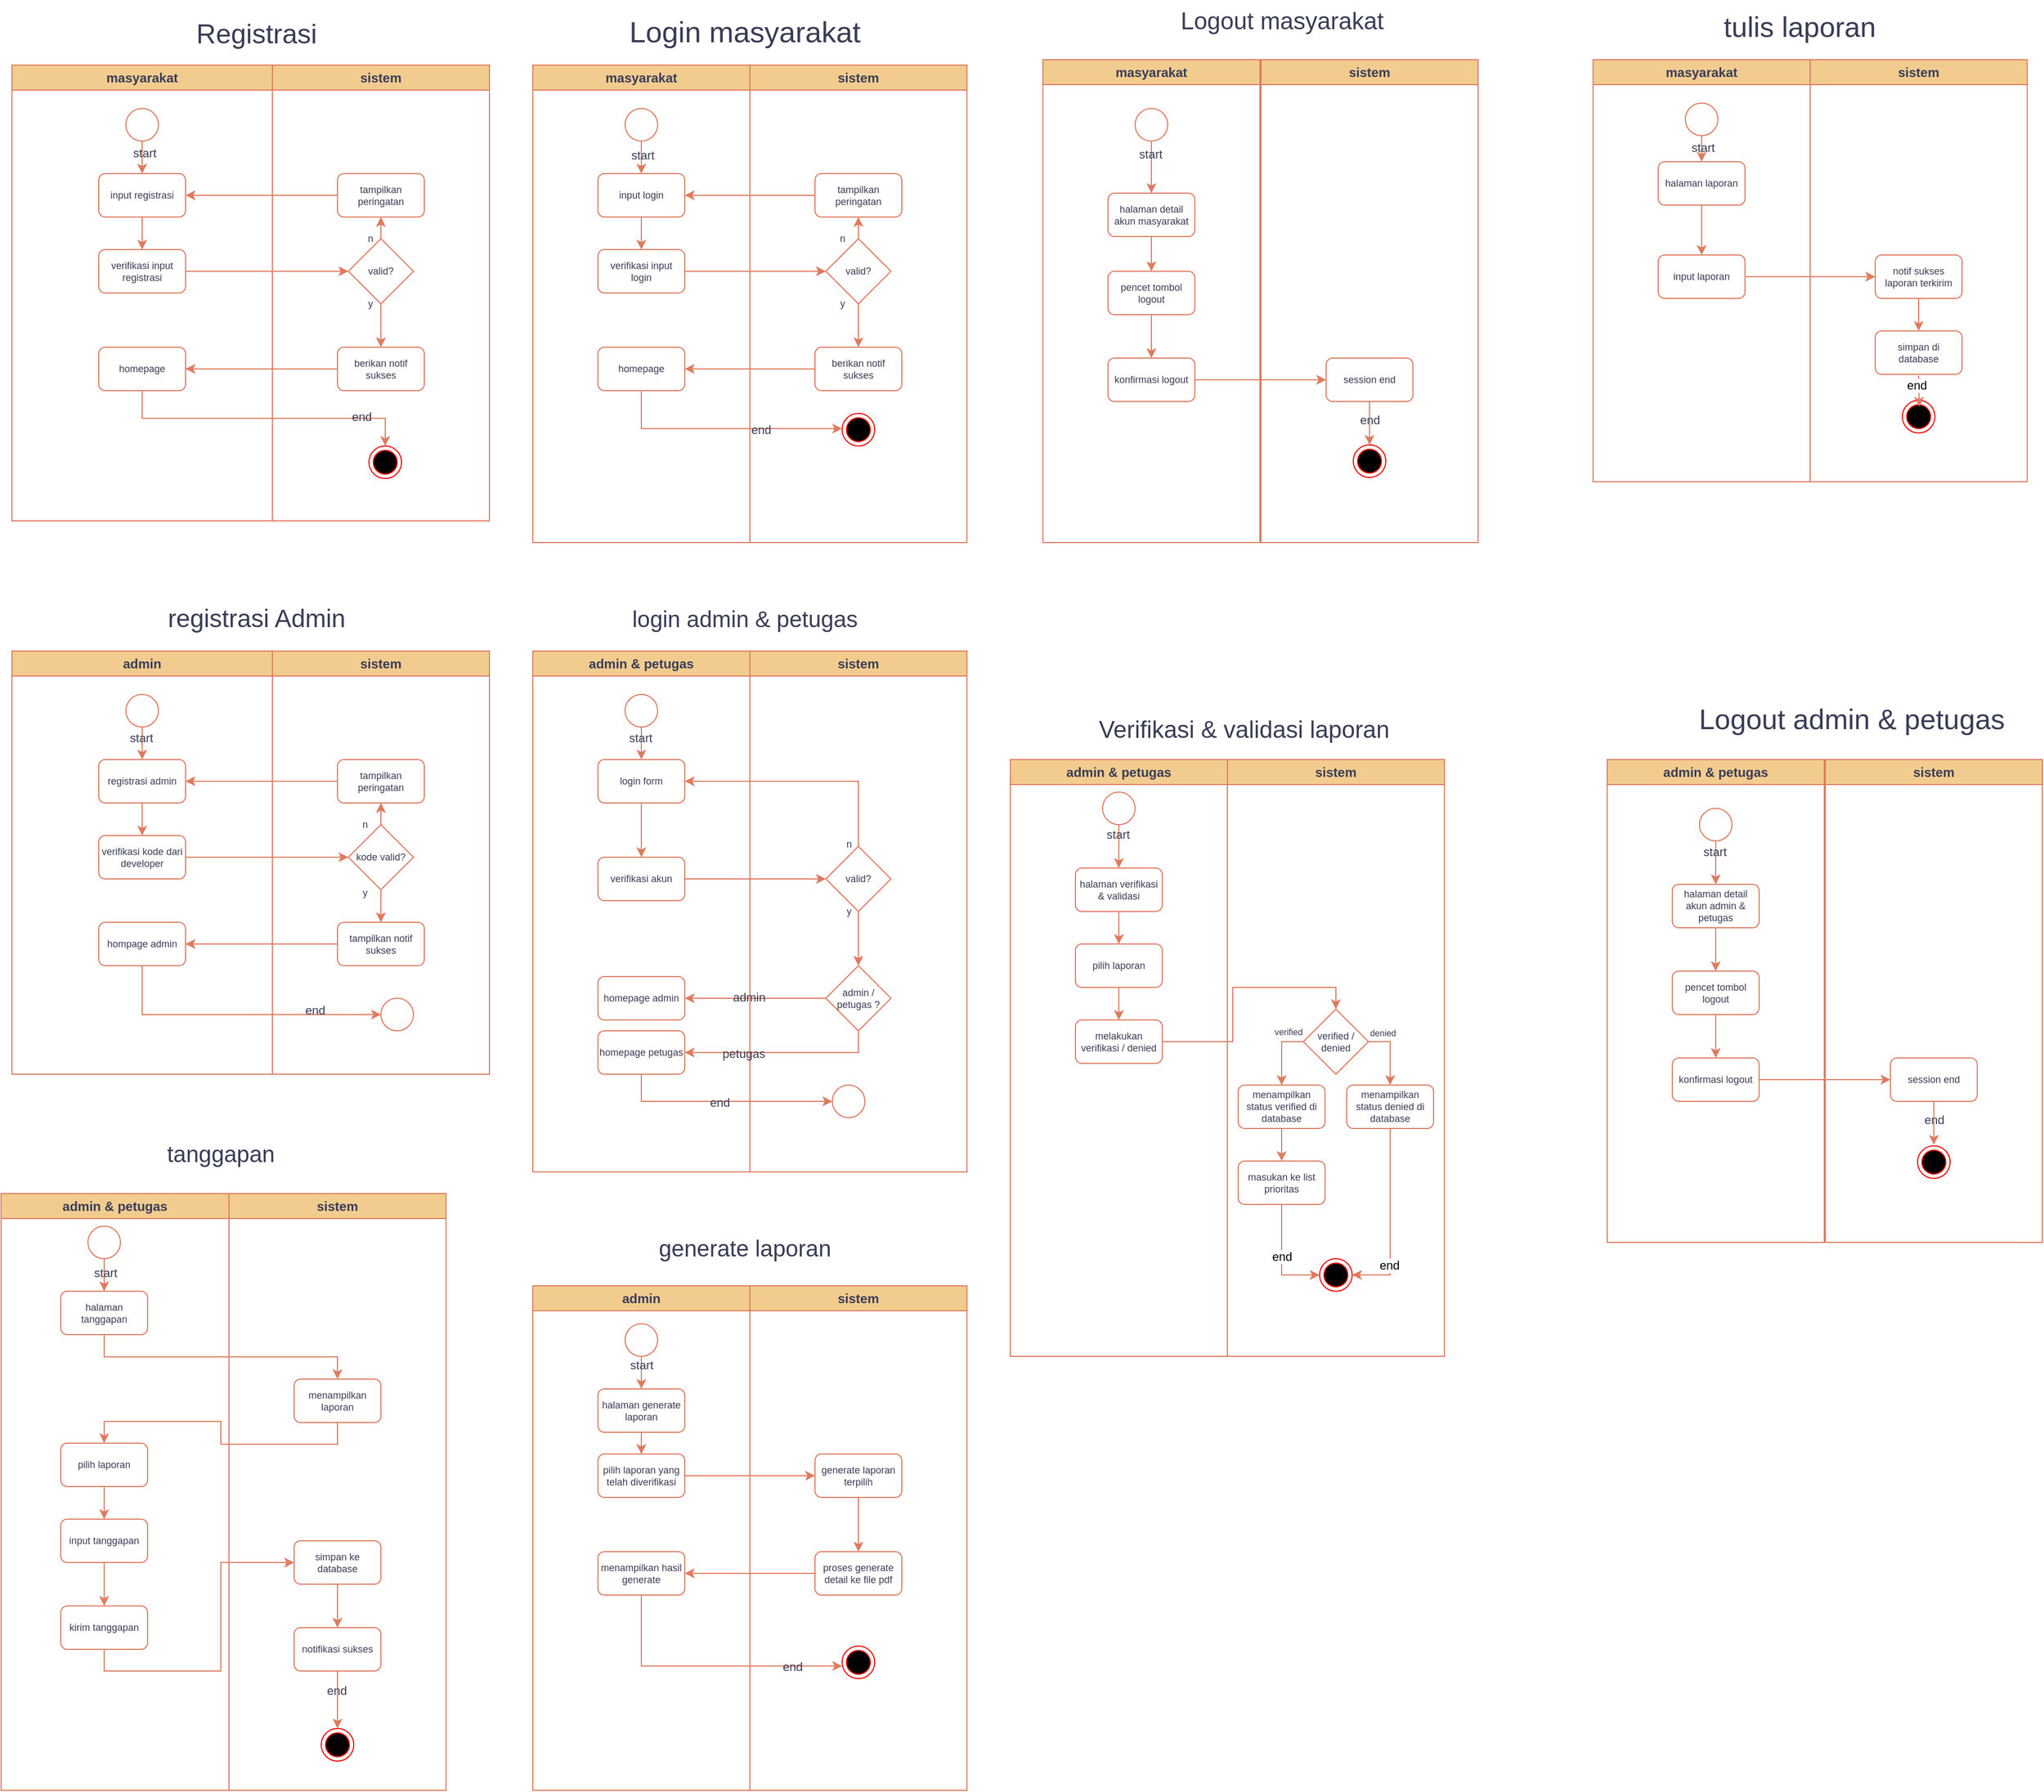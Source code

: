 <mxfile version="26.2.13">
  <diagram name="Page-1" id="beRLBzT_XKM5bKB51FGa">
    <mxGraphModel dx="1748" dy="998" grid="0" gridSize="10" guides="1" tooltips="1" connect="1" arrows="1" fold="1" page="1" pageScale="1" pageWidth="3300" pageHeight="2339" math="0" shadow="0">
      <root>
        <mxCell id="0" />
        <mxCell id="1" parent="0" />
        <mxCell id="wUUIS_Tj_zLuiTxnAHIf-45" style="edgeStyle=orthogonalEdgeStyle;rounded=0;orthogonalLoop=1;jettySize=auto;html=1;entryX=1;entryY=0.5;entryDx=0;entryDy=0;labelBackgroundColor=none;strokeColor=#E07A5F;fontColor=default;" parent="1" edge="1">
          <mxGeometry relative="1" as="geometry">
            <mxPoint x="321.25" y="358.75" as="sourcePoint" />
          </mxGeometry>
        </mxCell>
        <mxCell id="69j0QWAKF8QcVPXz4x1g-56" value="masyarakat" style="swimlane;whiteSpace=wrap;html=1;labelBackgroundColor=none;fillColor=#F2CC8F;strokeColor=#E07A5F;fontColor=#393C56;" parent="1" vertex="1">
          <mxGeometry x="80" y="80" width="240" height="420" as="geometry" />
        </mxCell>
        <mxCell id="69j0QWAKF8QcVPXz4x1g-65" style="edgeStyle=orthogonalEdgeStyle;rounded=0;orthogonalLoop=1;jettySize=auto;html=1;entryX=0.5;entryY=0;entryDx=0;entryDy=0;labelBackgroundColor=none;strokeColor=#E07A5F;fontColor=default;" parent="69j0QWAKF8QcVPXz4x1g-56" source="69j0QWAKF8QcVPXz4x1g-58" target="69j0QWAKF8QcVPXz4x1g-62" edge="1">
          <mxGeometry relative="1" as="geometry" />
        </mxCell>
        <mxCell id="69j0QWAKF8QcVPXz4x1g-58" value="input registrasi" style="rounded=1;whiteSpace=wrap;html=1;fillColor=none;fontSize=9;labelBackgroundColor=none;strokeColor=#E07A5F;fontColor=#393C56;" parent="69j0QWAKF8QcVPXz4x1g-56" vertex="1">
          <mxGeometry x="80" y="100" width="80" height="40" as="geometry" />
        </mxCell>
        <mxCell id="69j0QWAKF8QcVPXz4x1g-60" style="edgeStyle=orthogonalEdgeStyle;rounded=0;orthogonalLoop=1;jettySize=auto;html=1;entryX=0.5;entryY=0;entryDx=0;entryDy=0;labelBackgroundColor=none;strokeColor=#E07A5F;fontColor=default;" parent="69j0QWAKF8QcVPXz4x1g-56" source="69j0QWAKF8QcVPXz4x1g-59" target="69j0QWAKF8QcVPXz4x1g-58" edge="1">
          <mxGeometry relative="1" as="geometry" />
        </mxCell>
        <mxCell id="69j0QWAKF8QcVPXz4x1g-61" value="start" style="edgeLabel;html=1;align=center;verticalAlign=middle;resizable=0;points=[];labelBackgroundColor=none;fontColor=#393C56;" parent="69j0QWAKF8QcVPXz4x1g-60" vertex="1" connectable="0">
          <mxGeometry x="0.173" y="-2" relative="1" as="geometry">
            <mxPoint as="offset" />
          </mxGeometry>
        </mxCell>
        <mxCell id="69j0QWAKF8QcVPXz4x1g-59" value="" style="ellipse;whiteSpace=wrap;html=1;aspect=fixed;fillColor=none;labelBackgroundColor=none;strokeColor=#E07A5F;fontColor=#393C56;" parent="69j0QWAKF8QcVPXz4x1g-56" vertex="1">
          <mxGeometry x="105" y="40" width="30" height="30" as="geometry" />
        </mxCell>
        <mxCell id="69j0QWAKF8QcVPXz4x1g-62" value="verifikasi input registrasi" style="rounded=1;whiteSpace=wrap;html=1;fillColor=none;fontSize=9;labelBackgroundColor=none;strokeColor=#E07A5F;fontColor=#393C56;" parent="69j0QWAKF8QcVPXz4x1g-56" vertex="1">
          <mxGeometry x="80" y="170" width="80" height="40" as="geometry" />
        </mxCell>
        <mxCell id="69j0QWAKF8QcVPXz4x1g-96" value="homepage" style="rounded=1;whiteSpace=wrap;html=1;fillColor=none;fontSize=9;labelBackgroundColor=none;strokeColor=#E07A5F;fontColor=#393C56;" parent="69j0QWAKF8QcVPXz4x1g-56" vertex="1">
          <mxGeometry x="80" y="260" width="80" height="40" as="geometry" />
        </mxCell>
        <mxCell id="69j0QWAKF8QcVPXz4x1g-57" value="sistem" style="swimlane;whiteSpace=wrap;html=1;labelBackgroundColor=none;fillColor=#F2CC8F;strokeColor=#E07A5F;fontColor=#393C56;" parent="1" vertex="1">
          <mxGeometry x="320" y="80" width="200" height="420" as="geometry" />
        </mxCell>
        <mxCell id="69j0QWAKF8QcVPXz4x1g-74" style="edgeStyle=orthogonalEdgeStyle;rounded=0;orthogonalLoop=1;jettySize=auto;html=1;entryX=0.5;entryY=0;entryDx=0;entryDy=0;labelBackgroundColor=none;strokeColor=#E07A5F;fontColor=default;" parent="69j0QWAKF8QcVPXz4x1g-57" source="69j0QWAKF8QcVPXz4x1g-63" target="69j0QWAKF8QcVPXz4x1g-73" edge="1">
          <mxGeometry relative="1" as="geometry" />
        </mxCell>
        <mxCell id="69j0QWAKF8QcVPXz4x1g-63" value="valid?" style="rhombus;whiteSpace=wrap;html=1;fontSize=9;fillColor=none;labelBackgroundColor=none;strokeColor=#E07A5F;fontColor=#393C56;" parent="69j0QWAKF8QcVPXz4x1g-57" vertex="1">
          <mxGeometry x="70" y="160" width="60" height="60" as="geometry" />
        </mxCell>
        <mxCell id="69j0QWAKF8QcVPXz4x1g-68" value="y" style="text;html=1;align=center;verticalAlign=middle;resizable=0;points=[];autosize=1;strokeColor=none;fillColor=none;fontSize=9;labelBackgroundColor=none;fontColor=#393C56;" parent="69j0QWAKF8QcVPXz4x1g-57" vertex="1">
          <mxGeometry x="75" y="210" width="30" height="20" as="geometry" />
        </mxCell>
        <mxCell id="69j0QWAKF8QcVPXz4x1g-70" value="tampilkan peringatan" style="rounded=1;whiteSpace=wrap;html=1;fillColor=none;fontSize=9;labelBackgroundColor=none;strokeColor=#E07A5F;fontColor=#393C56;" parent="69j0QWAKF8QcVPXz4x1g-57" vertex="1">
          <mxGeometry x="60" y="100" width="80" height="40" as="geometry" />
        </mxCell>
        <mxCell id="69j0QWAKF8QcVPXz4x1g-67" value="n" style="text;html=1;align=center;verticalAlign=middle;resizable=0;points=[];autosize=1;strokeColor=none;fillColor=none;fontSize=9;labelBackgroundColor=none;fontColor=#393C56;" parent="69j0QWAKF8QcVPXz4x1g-57" vertex="1">
          <mxGeometry x="75" y="150" width="30" height="20" as="geometry" />
        </mxCell>
        <mxCell id="69j0QWAKF8QcVPXz4x1g-71" style="edgeStyle=orthogonalEdgeStyle;rounded=0;orthogonalLoop=1;jettySize=auto;html=1;entryX=0.499;entryY=1.006;entryDx=0;entryDy=0;entryPerimeter=0;labelBackgroundColor=none;strokeColor=#E07A5F;fontColor=default;" parent="69j0QWAKF8QcVPXz4x1g-57" source="69j0QWAKF8QcVPXz4x1g-63" target="69j0QWAKF8QcVPXz4x1g-70" edge="1">
          <mxGeometry relative="1" as="geometry" />
        </mxCell>
        <mxCell id="69j0QWAKF8QcVPXz4x1g-73" value="berikan notif sukses" style="rounded=1;whiteSpace=wrap;html=1;fillColor=none;fontSize=9;labelBackgroundColor=none;strokeColor=#E07A5F;fontColor=#393C56;" parent="69j0QWAKF8QcVPXz4x1g-57" vertex="1">
          <mxGeometry x="60" y="260" width="80" height="40" as="geometry" />
        </mxCell>
        <mxCell id="rfi8mz2tsVjCCUXtIDj--1" value="" style="ellipse;html=1;shape=endState;fillColor=#000000;strokeColor=#ff0000;" vertex="1" parent="69j0QWAKF8QcVPXz4x1g-57">
          <mxGeometry x="89" y="351" width="30" height="30" as="geometry" />
        </mxCell>
        <mxCell id="69j0QWAKF8QcVPXz4x1g-64" style="edgeStyle=orthogonalEdgeStyle;rounded=0;orthogonalLoop=1;jettySize=auto;html=1;entryX=0;entryY=0.5;entryDx=0;entryDy=0;labelBackgroundColor=none;strokeColor=#E07A5F;fontColor=default;" parent="1" source="69j0QWAKF8QcVPXz4x1g-62" target="69j0QWAKF8QcVPXz4x1g-63" edge="1">
          <mxGeometry relative="1" as="geometry" />
        </mxCell>
        <mxCell id="69j0QWAKF8QcVPXz4x1g-79" value="masyarakat" style="swimlane;whiteSpace=wrap;html=1;labelBackgroundColor=none;fillColor=#F2CC8F;strokeColor=#E07A5F;fontColor=#393C56;" parent="1" vertex="1">
          <mxGeometry x="560" y="80" width="200" height="440" as="geometry" />
        </mxCell>
        <mxCell id="69j0QWAKF8QcVPXz4x1g-84" style="edgeStyle=orthogonalEdgeStyle;rounded=0;orthogonalLoop=1;jettySize=auto;html=1;entryX=0.5;entryY=0;entryDx=0;entryDy=0;labelBackgroundColor=none;strokeColor=#E07A5F;fontColor=default;" parent="69j0QWAKF8QcVPXz4x1g-79" source="69j0QWAKF8QcVPXz4x1g-82" target="69j0QWAKF8QcVPXz4x1g-83" edge="1">
          <mxGeometry relative="1" as="geometry" />
        </mxCell>
        <mxCell id="69j0QWAKF8QcVPXz4x1g-85" value="start" style="edgeLabel;html=1;align=center;verticalAlign=middle;resizable=0;points=[];labelBackgroundColor=none;fontColor=#393C56;" parent="69j0QWAKF8QcVPXz4x1g-84" vertex="1" connectable="0">
          <mxGeometry x="0.326" y="1" relative="1" as="geometry">
            <mxPoint as="offset" />
          </mxGeometry>
        </mxCell>
        <mxCell id="69j0QWAKF8QcVPXz4x1g-82" value="" style="ellipse;whiteSpace=wrap;html=1;aspect=fixed;fillColor=none;labelBackgroundColor=none;strokeColor=#E07A5F;fontColor=#393C56;" parent="69j0QWAKF8QcVPXz4x1g-79" vertex="1">
          <mxGeometry x="85" y="40" width="30" height="30" as="geometry" />
        </mxCell>
        <mxCell id="69j0QWAKF8QcVPXz4x1g-87" style="edgeStyle=orthogonalEdgeStyle;rounded=0;orthogonalLoop=1;jettySize=auto;html=1;entryX=0.5;entryY=0;entryDx=0;entryDy=0;labelBackgroundColor=none;strokeColor=#E07A5F;fontColor=default;" parent="69j0QWAKF8QcVPXz4x1g-79" source="69j0QWAKF8QcVPXz4x1g-83" target="69j0QWAKF8QcVPXz4x1g-86" edge="1">
          <mxGeometry relative="1" as="geometry" />
        </mxCell>
        <mxCell id="69j0QWAKF8QcVPXz4x1g-83" value="input login" style="rounded=1;whiteSpace=wrap;html=1;fillColor=none;fontSize=9;labelBackgroundColor=none;strokeColor=#E07A5F;fontColor=#393C56;" parent="69j0QWAKF8QcVPXz4x1g-79" vertex="1">
          <mxGeometry x="60" y="100" width="80" height="40" as="geometry" />
        </mxCell>
        <mxCell id="69j0QWAKF8QcVPXz4x1g-86" value="verifikasi input login" style="rounded=1;whiteSpace=wrap;html=1;fillColor=none;fontSize=9;labelBackgroundColor=none;strokeColor=#E07A5F;fontColor=#393C56;" parent="69j0QWAKF8QcVPXz4x1g-79" vertex="1">
          <mxGeometry x="60" y="170" width="80" height="40" as="geometry" />
        </mxCell>
        <mxCell id="69j0QWAKF8QcVPXz4x1g-107" value="homepage" style="rounded=1;whiteSpace=wrap;html=1;fillColor=none;fontSize=9;labelBackgroundColor=none;strokeColor=#E07A5F;fontColor=#393C56;" parent="69j0QWAKF8QcVPXz4x1g-79" vertex="1">
          <mxGeometry x="60" y="260" width="80" height="40" as="geometry" />
        </mxCell>
        <mxCell id="69j0QWAKF8QcVPXz4x1g-80" value="sistem" style="swimlane;whiteSpace=wrap;html=1;labelBackgroundColor=none;fillColor=#F2CC8F;strokeColor=#E07A5F;fontColor=#393C56;" parent="1" vertex="1">
          <mxGeometry x="760" y="80" width="200" height="440" as="geometry" />
        </mxCell>
        <mxCell id="69j0QWAKF8QcVPXz4x1g-102" style="edgeStyle=orthogonalEdgeStyle;rounded=0;orthogonalLoop=1;jettySize=auto;html=1;entryX=0.5;entryY=0;entryDx=0;entryDy=0;labelBackgroundColor=none;strokeColor=#E07A5F;fontColor=default;" parent="69j0QWAKF8QcVPXz4x1g-80" source="69j0QWAKF8QcVPXz4x1g-90" target="69j0QWAKF8QcVPXz4x1g-95" edge="1">
          <mxGeometry relative="1" as="geometry" />
        </mxCell>
        <mxCell id="69j0QWAKF8QcVPXz4x1g-104" style="edgeStyle=orthogonalEdgeStyle;rounded=0;orthogonalLoop=1;jettySize=auto;html=1;entryX=0.5;entryY=1;entryDx=0;entryDy=0;labelBackgroundColor=none;strokeColor=#E07A5F;fontColor=default;" parent="69j0QWAKF8QcVPXz4x1g-80" source="69j0QWAKF8QcVPXz4x1g-90" target="69j0QWAKF8QcVPXz4x1g-103" edge="1">
          <mxGeometry relative="1" as="geometry" />
        </mxCell>
        <mxCell id="69j0QWAKF8QcVPXz4x1g-90" value="valid?" style="rhombus;whiteSpace=wrap;html=1;fontSize=9;fillColor=none;labelBackgroundColor=none;strokeColor=#E07A5F;fontColor=#393C56;" parent="69j0QWAKF8QcVPXz4x1g-80" vertex="1">
          <mxGeometry x="70" y="160" width="60" height="60" as="geometry" />
        </mxCell>
        <mxCell id="69j0QWAKF8QcVPXz4x1g-94" value="y" style="text;html=1;align=center;verticalAlign=middle;resizable=0;points=[];autosize=1;strokeColor=none;fillColor=none;fontSize=9;labelBackgroundColor=none;fontColor=#393C56;" parent="69j0QWAKF8QcVPXz4x1g-80" vertex="1">
          <mxGeometry x="70" y="210" width="30" height="20" as="geometry" />
        </mxCell>
        <mxCell id="69j0QWAKF8QcVPXz4x1g-95" value="berikan notif sukses" style="rounded=1;whiteSpace=wrap;html=1;fillColor=none;fontSize=9;labelBackgroundColor=none;strokeColor=#E07A5F;fontColor=#393C56;" parent="69j0QWAKF8QcVPXz4x1g-80" vertex="1">
          <mxGeometry x="60" y="260" width="80" height="40" as="geometry" />
        </mxCell>
        <mxCell id="69j0QWAKF8QcVPXz4x1g-103" value="tampilkan peringatan" style="rounded=1;whiteSpace=wrap;html=1;fillColor=none;fontSize=9;labelBackgroundColor=none;strokeColor=#E07A5F;fontColor=#393C56;" parent="69j0QWAKF8QcVPXz4x1g-80" vertex="1">
          <mxGeometry x="60" y="100" width="80" height="40" as="geometry" />
        </mxCell>
        <mxCell id="69j0QWAKF8QcVPXz4x1g-93" value="n" style="text;html=1;align=center;verticalAlign=middle;resizable=0;points=[];autosize=1;strokeColor=none;fillColor=none;fontSize=9;labelBackgroundColor=none;fontColor=#393C56;" parent="69j0QWAKF8QcVPXz4x1g-80" vertex="1">
          <mxGeometry x="70" y="150" width="30" height="20" as="geometry" />
        </mxCell>
        <mxCell id="69j0QWAKF8QcVPXz4x1g-122" style="edgeStyle=orthogonalEdgeStyle;rounded=0;orthogonalLoop=1;jettySize=auto;html=1;entryX=0.5;entryY=0;entryDx=0;entryDy=0;labelBackgroundColor=none;strokeColor=#E07A5F;fontColor=default;" parent="69j0QWAKF8QcVPXz4x1g-80" edge="1">
          <mxGeometry relative="1" as="geometry">
            <mxPoint x="100" y="370" as="sourcePoint" />
          </mxGeometry>
        </mxCell>
        <mxCell id="69j0QWAKF8QcVPXz4x1g-123" value="end" style="edgeLabel;html=1;align=center;verticalAlign=middle;resizable=0;points=[];labelBackgroundColor=none;fontColor=#393C56;" parent="69j0QWAKF8QcVPXz4x1g-122" vertex="1" connectable="0">
          <mxGeometry x="0.093" y="-3" relative="1" as="geometry">
            <mxPoint as="offset" />
          </mxGeometry>
        </mxCell>
        <mxCell id="rfi8mz2tsVjCCUXtIDj--3" value="" style="ellipse;html=1;shape=endState;fillColor=#000000;strokeColor=#ff0000;" vertex="1" parent="69j0QWAKF8QcVPXz4x1g-80">
          <mxGeometry x="85" y="321" width="30" height="30" as="geometry" />
        </mxCell>
        <mxCell id="69j0QWAKF8QcVPXz4x1g-81" value="Registrasi" style="text;html=1;align=center;verticalAlign=middle;resizable=0;points=[];autosize=1;strokeColor=none;fillColor=none;fontSize=25;labelBackgroundColor=none;fontColor=#393C56;" parent="1" vertex="1">
          <mxGeometry x="240" y="30" width="130" height="40" as="geometry" />
        </mxCell>
        <mxCell id="69j0QWAKF8QcVPXz4x1g-91" style="edgeStyle=orthogonalEdgeStyle;rounded=0;orthogonalLoop=1;jettySize=auto;html=1;entryX=0;entryY=0.5;entryDx=0;entryDy=0;labelBackgroundColor=none;strokeColor=#E07A5F;fontColor=default;" parent="1" source="69j0QWAKF8QcVPXz4x1g-86" target="69j0QWAKF8QcVPXz4x1g-90" edge="1">
          <mxGeometry relative="1" as="geometry" />
        </mxCell>
        <mxCell id="69j0QWAKF8QcVPXz4x1g-97" style="edgeStyle=orthogonalEdgeStyle;rounded=0;orthogonalLoop=1;jettySize=auto;html=1;entryX=1;entryY=0.5;entryDx=0;entryDy=0;labelBackgroundColor=none;strokeColor=#E07A5F;fontColor=default;" parent="1" source="69j0QWAKF8QcVPXz4x1g-73" target="69j0QWAKF8QcVPXz4x1g-96" edge="1">
          <mxGeometry relative="1" as="geometry" />
        </mxCell>
        <mxCell id="69j0QWAKF8QcVPXz4x1g-105" style="edgeStyle=orthogonalEdgeStyle;rounded=0;orthogonalLoop=1;jettySize=auto;html=1;entryX=1;entryY=0.5;entryDx=0;entryDy=0;labelBackgroundColor=none;strokeColor=#E07A5F;fontColor=default;" parent="1" source="69j0QWAKF8QcVPXz4x1g-103" target="69j0QWAKF8QcVPXz4x1g-83" edge="1">
          <mxGeometry relative="1" as="geometry" />
        </mxCell>
        <mxCell id="69j0QWAKF8QcVPXz4x1g-106" style="edgeStyle=orthogonalEdgeStyle;rounded=0;orthogonalLoop=1;jettySize=auto;html=1;entryX=1;entryY=0.5;entryDx=0;entryDy=0;labelBackgroundColor=none;strokeColor=#E07A5F;fontColor=default;" parent="1" source="69j0QWAKF8QcVPXz4x1g-70" target="69j0QWAKF8QcVPXz4x1g-58" edge="1">
          <mxGeometry relative="1" as="geometry" />
        </mxCell>
        <mxCell id="69j0QWAKF8QcVPXz4x1g-108" style="edgeStyle=orthogonalEdgeStyle;rounded=0;orthogonalLoop=1;jettySize=auto;html=1;entryX=1;entryY=0.5;entryDx=0;entryDy=0;labelBackgroundColor=none;strokeColor=#E07A5F;fontColor=default;" parent="1" source="69j0QWAKF8QcVPXz4x1g-95" target="69j0QWAKF8QcVPXz4x1g-107" edge="1">
          <mxGeometry relative="1" as="geometry" />
        </mxCell>
        <mxCell id="69j0QWAKF8QcVPXz4x1g-112" value="Login masyarakat" style="text;html=1;align=center;verticalAlign=middle;resizable=0;points=[];autosize=1;strokeColor=none;fillColor=none;fontSize=27;labelBackgroundColor=none;fontColor=#393C56;" parent="1" vertex="1">
          <mxGeometry x="635" y="25" width="240" height="50" as="geometry" />
        </mxCell>
        <mxCell id="69j0QWAKF8QcVPXz4x1g-113" value="masyarakat" style="swimlane;whiteSpace=wrap;html=1;labelBackgroundColor=none;fillColor=#F2CC8F;strokeColor=#E07A5F;fontColor=#393C56;" parent="1" vertex="1">
          <mxGeometry x="1537" y="75" width="200" height="389" as="geometry" />
        </mxCell>
        <mxCell id="69j0QWAKF8QcVPXz4x1g-124" value="" style="ellipse;whiteSpace=wrap;html=1;aspect=fixed;fillColor=none;labelBackgroundColor=none;strokeColor=#E07A5F;fontColor=#393C56;" parent="69j0QWAKF8QcVPXz4x1g-113" vertex="1">
          <mxGeometry x="85" y="40" width="30" height="30" as="geometry" />
        </mxCell>
        <mxCell id="69j0QWAKF8QcVPXz4x1g-128" value="input laporan" style="rounded=1;whiteSpace=wrap;html=1;fillColor=none;fontSize=9;labelBackgroundColor=none;strokeColor=#E07A5F;fontColor=#393C56;" parent="69j0QWAKF8QcVPXz4x1g-113" vertex="1">
          <mxGeometry x="60" y="180" width="80" height="40" as="geometry" />
        </mxCell>
        <mxCell id="69j0QWAKF8QcVPXz4x1g-243" style="edgeStyle=orthogonalEdgeStyle;rounded=0;orthogonalLoop=1;jettySize=auto;html=1;entryX=0.5;entryY=0;entryDx=0;entryDy=0;labelBackgroundColor=none;strokeColor=#E07A5F;fontColor=default;" parent="69j0QWAKF8QcVPXz4x1g-113" edge="1">
          <mxGeometry relative="1" as="geometry">
            <mxPoint x="45" y="425" as="sourcePoint" />
          </mxGeometry>
        </mxCell>
        <mxCell id="69j0QWAKF8QcVPXz4x1g-125" value="halaman laporan" style="rounded=1;whiteSpace=wrap;html=1;fillColor=none;fontSize=9;labelBackgroundColor=none;strokeColor=#E07A5F;fontColor=#393C56;" parent="69j0QWAKF8QcVPXz4x1g-113" vertex="1">
          <mxGeometry x="60" y="94" width="80" height="40" as="geometry" />
        </mxCell>
        <mxCell id="69j0QWAKF8QcVPXz4x1g-126" style="edgeStyle=orthogonalEdgeStyle;rounded=0;orthogonalLoop=1;jettySize=auto;html=1;entryX=0.5;entryY=0;entryDx=0;entryDy=0;labelBackgroundColor=none;strokeColor=#E07A5F;fontColor=default;" parent="69j0QWAKF8QcVPXz4x1g-113" source="69j0QWAKF8QcVPXz4x1g-124" target="69j0QWAKF8QcVPXz4x1g-125" edge="1">
          <mxGeometry relative="1" as="geometry" />
        </mxCell>
        <mxCell id="69j0QWAKF8QcVPXz4x1g-127" value="start" style="edgeLabel;html=1;align=center;verticalAlign=middle;resizable=0;points=[];labelBackgroundColor=none;fontColor=#393C56;" parent="69j0QWAKF8QcVPXz4x1g-126" vertex="1" connectable="0">
          <mxGeometry x="-0.605" y="1" relative="1" as="geometry">
            <mxPoint as="offset" />
          </mxGeometry>
        </mxCell>
        <mxCell id="69j0QWAKF8QcVPXz4x1g-129" style="edgeStyle=orthogonalEdgeStyle;rounded=0;orthogonalLoop=1;jettySize=auto;html=1;entryX=0.5;entryY=0;entryDx=0;entryDy=0;labelBackgroundColor=none;strokeColor=#E07A5F;fontColor=default;" parent="69j0QWAKF8QcVPXz4x1g-113" source="69j0QWAKF8QcVPXz4x1g-125" target="69j0QWAKF8QcVPXz4x1g-128" edge="1">
          <mxGeometry relative="1" as="geometry" />
        </mxCell>
        <mxCell id="69j0QWAKF8QcVPXz4x1g-115" value="sistem" style="swimlane;whiteSpace=wrap;html=1;labelBackgroundColor=none;fillColor=#F2CC8F;strokeColor=#E07A5F;fontColor=#393C56;" parent="1" vertex="1">
          <mxGeometry x="1737" y="75" width="200" height="389" as="geometry" />
        </mxCell>
        <mxCell id="69j0QWAKF8QcVPXz4x1g-148" value="simpan di database" style="rounded=1;whiteSpace=wrap;html=1;fillColor=none;fontSize=9;labelBackgroundColor=none;strokeColor=#E07A5F;fontColor=#393C56;" parent="69j0QWAKF8QcVPXz4x1g-115" vertex="1">
          <mxGeometry x="60" y="250" width="80" height="40" as="geometry" />
        </mxCell>
        <mxCell id="69j0QWAKF8QcVPXz4x1g-174" style="edgeStyle=orthogonalEdgeStyle;rounded=0;orthogonalLoop=1;jettySize=auto;html=1;entryX=0.5;entryY=0;entryDx=0;entryDy=0;labelBackgroundColor=none;strokeColor=#E07A5F;fontColor=default;" parent="69j0QWAKF8QcVPXz4x1g-115" source="69j0QWAKF8QcVPXz4x1g-172" target="69j0QWAKF8QcVPXz4x1g-148" edge="1">
          <mxGeometry relative="1" as="geometry" />
        </mxCell>
        <mxCell id="69j0QWAKF8QcVPXz4x1g-172" value="notif sukses laporan terkirim" style="rounded=1;whiteSpace=wrap;html=1;fillColor=none;fontSize=9;labelBackgroundColor=none;strokeColor=#E07A5F;fontColor=#393C56;" parent="69j0QWAKF8QcVPXz4x1g-115" vertex="1">
          <mxGeometry x="60" y="180" width="80" height="40" as="geometry" />
        </mxCell>
        <mxCell id="rfi8mz2tsVjCCUXtIDj--7" value="" style="ellipse;html=1;shape=endState;fillColor=#000000;strokeColor=#ff0000;" vertex="1" parent="69j0QWAKF8QcVPXz4x1g-115">
          <mxGeometry x="85" y="314" width="30" height="30" as="geometry" />
        </mxCell>
        <mxCell id="rfi8mz2tsVjCCUXtIDj--10" style="edgeStyle=orthogonalEdgeStyle;rounded=0;orthogonalLoop=1;jettySize=auto;html=1;entryX=0.517;entryY=0.192;entryDx=0;entryDy=0;labelBackgroundColor=none;strokeColor=#E07A5F;fontColor=default;exitX=0.5;exitY=1.029;exitDx=0;exitDy=0;exitPerimeter=0;entryPerimeter=0;" edge="1" parent="69j0QWAKF8QcVPXz4x1g-115" source="69j0QWAKF8QcVPXz4x1g-148" target="rfi8mz2tsVjCCUXtIDj--7">
          <mxGeometry relative="1" as="geometry">
            <mxPoint x="110" y="230" as="sourcePoint" />
            <mxPoint x="110" y="260" as="targetPoint" />
          </mxGeometry>
        </mxCell>
        <mxCell id="rfi8mz2tsVjCCUXtIDj--11" value="end" style="edgeLabel;html=1;align=center;verticalAlign=middle;resizable=0;points=[];" vertex="1" connectable="0" parent="rfi8mz2tsVjCCUXtIDj--10">
          <mxGeometry x="-0.332" y="-3" relative="1" as="geometry">
            <mxPoint as="offset" />
          </mxGeometry>
        </mxCell>
        <mxCell id="69j0QWAKF8QcVPXz4x1g-168" value="tulis laporan" style="text;html=1;align=center;verticalAlign=middle;resizable=0;points=[];autosize=1;strokeColor=none;fillColor=none;fontSize=26;labelBackgroundColor=none;fontColor=#393C56;" parent="1" vertex="1">
          <mxGeometry x="1647" y="25" width="160" height="40" as="geometry" />
        </mxCell>
        <mxCell id="69j0QWAKF8QcVPXz4x1g-169" value="admin" style="swimlane;whiteSpace=wrap;html=1;labelBackgroundColor=none;fillColor=#F2CC8F;strokeColor=#E07A5F;fontColor=#393C56;" parent="1" vertex="1">
          <mxGeometry x="80" y="620" width="240" height="390" as="geometry" />
        </mxCell>
        <mxCell id="69j0QWAKF8QcVPXz4x1g-180" style="edgeStyle=orthogonalEdgeStyle;rounded=0;orthogonalLoop=1;jettySize=auto;html=1;entryX=0.5;entryY=0;entryDx=0;entryDy=0;labelBackgroundColor=none;strokeColor=#E07A5F;fontColor=default;" parent="69j0QWAKF8QcVPXz4x1g-169" source="69j0QWAKF8QcVPXz4x1g-178" target="69j0QWAKF8QcVPXz4x1g-179" edge="1">
          <mxGeometry relative="1" as="geometry" />
        </mxCell>
        <mxCell id="69j0QWAKF8QcVPXz4x1g-202" value="start" style="edgeLabel;html=1;align=center;verticalAlign=middle;resizable=0;points=[];labelBackgroundColor=none;fontColor=#393C56;" parent="69j0QWAKF8QcVPXz4x1g-180" vertex="1" connectable="0">
          <mxGeometry x="-0.601" y="-1" relative="1" as="geometry">
            <mxPoint as="offset" />
          </mxGeometry>
        </mxCell>
        <mxCell id="69j0QWAKF8QcVPXz4x1g-178" value="" style="ellipse;whiteSpace=wrap;html=1;aspect=fixed;fillColor=none;labelBackgroundColor=none;strokeColor=#E07A5F;fontColor=#393C56;" parent="69j0QWAKF8QcVPXz4x1g-169" vertex="1">
          <mxGeometry x="105" y="40" width="30" height="30" as="geometry" />
        </mxCell>
        <mxCell id="69j0QWAKF8QcVPXz4x1g-182" style="edgeStyle=orthogonalEdgeStyle;rounded=0;orthogonalLoop=1;jettySize=auto;html=1;entryX=0.5;entryY=0;entryDx=0;entryDy=0;labelBackgroundColor=none;strokeColor=#E07A5F;fontColor=default;" parent="69j0QWAKF8QcVPXz4x1g-169" source="69j0QWAKF8QcVPXz4x1g-179" target="69j0QWAKF8QcVPXz4x1g-181" edge="1">
          <mxGeometry relative="1" as="geometry" />
        </mxCell>
        <mxCell id="69j0QWAKF8QcVPXz4x1g-179" value="registrasi admin" style="rounded=1;whiteSpace=wrap;html=1;fillColor=none;fontSize=9;labelBackgroundColor=none;strokeColor=#E07A5F;fontColor=#393C56;" parent="69j0QWAKF8QcVPXz4x1g-169" vertex="1">
          <mxGeometry x="80" y="100" width="80" height="40" as="geometry" />
        </mxCell>
        <mxCell id="69j0QWAKF8QcVPXz4x1g-181" value="verifikasi kode dari developer" style="rounded=1;whiteSpace=wrap;html=1;fillColor=none;fontSize=9;labelBackgroundColor=none;strokeColor=#E07A5F;fontColor=#393C56;" parent="69j0QWAKF8QcVPXz4x1g-169" vertex="1">
          <mxGeometry x="80" y="170" width="80" height="40" as="geometry" />
        </mxCell>
        <mxCell id="69j0QWAKF8QcVPXz4x1g-194" value="hompage admin" style="rounded=1;whiteSpace=wrap;html=1;fillColor=none;fontSize=9;labelBackgroundColor=none;strokeColor=#E07A5F;fontColor=#393C56;" parent="69j0QWAKF8QcVPXz4x1g-169" vertex="1">
          <mxGeometry x="80" y="250" width="80" height="40" as="geometry" />
        </mxCell>
        <mxCell id="69j0QWAKF8QcVPXz4x1g-171" value="sistem" style="swimlane;whiteSpace=wrap;html=1;labelBackgroundColor=none;fillColor=#F2CC8F;strokeColor=#E07A5F;fontColor=#393C56;" parent="1" vertex="1">
          <mxGeometry x="320" y="620" width="200" height="390" as="geometry" />
        </mxCell>
        <mxCell id="69j0QWAKF8QcVPXz4x1g-189" style="edgeStyle=orthogonalEdgeStyle;rounded=0;orthogonalLoop=1;jettySize=auto;html=1;entryX=0.5;entryY=1;entryDx=0;entryDy=0;labelBackgroundColor=none;strokeColor=#E07A5F;fontColor=default;" parent="69j0QWAKF8QcVPXz4x1g-171" source="69j0QWAKF8QcVPXz4x1g-185" target="69j0QWAKF8QcVPXz4x1g-188" edge="1">
          <mxGeometry relative="1" as="geometry" />
        </mxCell>
        <mxCell id="69j0QWAKF8QcVPXz4x1g-192" style="edgeStyle=orthogonalEdgeStyle;rounded=0;orthogonalLoop=1;jettySize=auto;html=1;entryX=0.5;entryY=0;entryDx=0;entryDy=0;labelBackgroundColor=none;strokeColor=#E07A5F;fontColor=default;" parent="69j0QWAKF8QcVPXz4x1g-171" source="69j0QWAKF8QcVPXz4x1g-185" target="69j0QWAKF8QcVPXz4x1g-190" edge="1">
          <mxGeometry relative="1" as="geometry" />
        </mxCell>
        <mxCell id="69j0QWAKF8QcVPXz4x1g-185" value="kode valid?" style="rhombus;whiteSpace=wrap;html=1;fontSize=9;fillColor=none;labelBackgroundColor=none;strokeColor=#E07A5F;fontColor=#393C56;" parent="69j0QWAKF8QcVPXz4x1g-171" vertex="1">
          <mxGeometry x="70" y="160" width="60" height="60" as="geometry" />
        </mxCell>
        <mxCell id="69j0QWAKF8QcVPXz4x1g-187" value="n" style="text;html=1;align=center;verticalAlign=middle;resizable=0;points=[];autosize=1;strokeColor=none;fillColor=none;fontSize=9;labelBackgroundColor=none;fontColor=#393C56;" parent="69j0QWAKF8QcVPXz4x1g-171" vertex="1">
          <mxGeometry x="70" y="150" width="30" height="20" as="geometry" />
        </mxCell>
        <mxCell id="69j0QWAKF8QcVPXz4x1g-188" value="tampilkan peringatan" style="rounded=1;whiteSpace=wrap;html=1;fillColor=none;fontSize=9;labelBackgroundColor=none;strokeColor=#E07A5F;fontColor=#393C56;" parent="69j0QWAKF8QcVPXz4x1g-171" vertex="1">
          <mxGeometry x="60" y="100" width="80" height="40" as="geometry" />
        </mxCell>
        <mxCell id="69j0QWAKF8QcVPXz4x1g-190" value="tampilkan notif sukses" style="rounded=1;whiteSpace=wrap;html=1;fillColor=none;fontSize=9;labelBackgroundColor=none;strokeColor=#E07A5F;fontColor=#393C56;" parent="69j0QWAKF8QcVPXz4x1g-171" vertex="1">
          <mxGeometry x="60" y="250" width="80" height="40" as="geometry" />
        </mxCell>
        <mxCell id="69j0QWAKF8QcVPXz4x1g-193" value="y" style="text;html=1;align=center;verticalAlign=middle;resizable=0;points=[];autosize=1;strokeColor=none;fillColor=none;fontSize=9;labelBackgroundColor=none;fontColor=#393C56;" parent="69j0QWAKF8QcVPXz4x1g-171" vertex="1">
          <mxGeometry x="70" y="213" width="30" height="20" as="geometry" />
        </mxCell>
        <mxCell id="69j0QWAKF8QcVPXz4x1g-197" value="" style="ellipse;whiteSpace=wrap;html=1;aspect=fixed;fillColor=none;labelBackgroundColor=none;strokeColor=#E07A5F;fontColor=#393C56;" parent="69j0QWAKF8QcVPXz4x1g-171" vertex="1">
          <mxGeometry x="100" y="320" width="30" height="30" as="geometry" />
        </mxCell>
        <mxCell id="69j0QWAKF8QcVPXz4x1g-173" style="edgeStyle=orthogonalEdgeStyle;rounded=0;orthogonalLoop=1;jettySize=auto;html=1;entryX=0;entryY=0.5;entryDx=0;entryDy=0;labelBackgroundColor=none;strokeColor=#E07A5F;fontColor=default;" parent="1" source="69j0QWAKF8QcVPXz4x1g-128" target="69j0QWAKF8QcVPXz4x1g-172" edge="1">
          <mxGeometry relative="1" as="geometry" />
        </mxCell>
        <mxCell id="69j0QWAKF8QcVPXz4x1g-186" style="edgeStyle=orthogonalEdgeStyle;rounded=0;orthogonalLoop=1;jettySize=auto;html=1;entryX=0;entryY=0.5;entryDx=0;entryDy=0;labelBackgroundColor=none;strokeColor=#E07A5F;fontColor=default;" parent="1" source="69j0QWAKF8QcVPXz4x1g-181" target="69j0QWAKF8QcVPXz4x1g-185" edge="1">
          <mxGeometry relative="1" as="geometry" />
        </mxCell>
        <mxCell id="69j0QWAKF8QcVPXz4x1g-191" style="edgeStyle=orthogonalEdgeStyle;rounded=0;orthogonalLoop=1;jettySize=auto;html=1;entryX=1;entryY=0.5;entryDx=0;entryDy=0;labelBackgroundColor=none;strokeColor=#E07A5F;fontColor=default;" parent="1" source="69j0QWAKF8QcVPXz4x1g-188" target="69j0QWAKF8QcVPXz4x1g-179" edge="1">
          <mxGeometry relative="1" as="geometry" />
        </mxCell>
        <mxCell id="69j0QWAKF8QcVPXz4x1g-195" style="edgeStyle=orthogonalEdgeStyle;rounded=0;orthogonalLoop=1;jettySize=auto;html=1;entryX=1;entryY=0.5;entryDx=0;entryDy=0;labelBackgroundColor=none;strokeColor=#E07A5F;fontColor=default;" parent="1" source="69j0QWAKF8QcVPXz4x1g-190" target="69j0QWAKF8QcVPXz4x1g-194" edge="1">
          <mxGeometry relative="1" as="geometry" />
        </mxCell>
        <mxCell id="69j0QWAKF8QcVPXz4x1g-203" value="admin &amp;amp; petugas" style="swimlane;whiteSpace=wrap;html=1;labelBackgroundColor=none;fillColor=#F2CC8F;strokeColor=#E07A5F;fontColor=#393C56;" parent="1" vertex="1">
          <mxGeometry x="560" y="620" width="200" height="480" as="geometry">
            <mxRectangle x="560" y="560" width="140" height="30" as="alternateBounds" />
          </mxGeometry>
        </mxCell>
        <mxCell id="69j0QWAKF8QcVPXz4x1g-207" style="edgeStyle=orthogonalEdgeStyle;rounded=0;orthogonalLoop=1;jettySize=auto;html=1;entryX=0.5;entryY=0;entryDx=0;entryDy=0;labelBackgroundColor=none;strokeColor=#E07A5F;fontColor=default;" parent="69j0QWAKF8QcVPXz4x1g-203" source="69j0QWAKF8QcVPXz4x1g-205" target="69j0QWAKF8QcVPXz4x1g-206" edge="1">
          <mxGeometry relative="1" as="geometry" />
        </mxCell>
        <mxCell id="69j0QWAKF8QcVPXz4x1g-231" value="start" style="edgeLabel;html=1;align=center;verticalAlign=middle;resizable=0;points=[];labelBackgroundColor=none;fontColor=#393C56;" parent="69j0QWAKF8QcVPXz4x1g-207" vertex="1" connectable="0">
          <mxGeometry x="-0.605" y="-1" relative="1" as="geometry">
            <mxPoint as="offset" />
          </mxGeometry>
        </mxCell>
        <mxCell id="69j0QWAKF8QcVPXz4x1g-205" value="" style="ellipse;whiteSpace=wrap;html=1;aspect=fixed;fillColor=none;labelBackgroundColor=none;strokeColor=#E07A5F;fontColor=#393C56;" parent="69j0QWAKF8QcVPXz4x1g-203" vertex="1">
          <mxGeometry x="85" y="40" width="30" height="30" as="geometry" />
        </mxCell>
        <mxCell id="69j0QWAKF8QcVPXz4x1g-209" style="edgeStyle=orthogonalEdgeStyle;rounded=0;orthogonalLoop=1;jettySize=auto;html=1;entryX=0.5;entryY=0;entryDx=0;entryDy=0;labelBackgroundColor=none;strokeColor=#E07A5F;fontColor=default;" parent="69j0QWAKF8QcVPXz4x1g-203" source="69j0QWAKF8QcVPXz4x1g-206" edge="1">
          <mxGeometry relative="1" as="geometry">
            <mxPoint x="100" y="190" as="targetPoint" />
          </mxGeometry>
        </mxCell>
        <mxCell id="69j0QWAKF8QcVPXz4x1g-206" value="login form" style="rounded=1;whiteSpace=wrap;html=1;fillColor=none;fontSize=9;labelBackgroundColor=none;strokeColor=#E07A5F;fontColor=#393C56;" parent="69j0QWAKF8QcVPXz4x1g-203" vertex="1">
          <mxGeometry x="60" y="100" width="80" height="40" as="geometry" />
        </mxCell>
        <mxCell id="o2YAzWJ3lj2HodWEvqVr-1" value="verifikasi akun" style="rounded=1;whiteSpace=wrap;html=1;fillColor=none;fontSize=9;labelBackgroundColor=none;strokeColor=#E07A5F;fontColor=#393C56;" parent="69j0QWAKF8QcVPXz4x1g-203" vertex="1">
          <mxGeometry x="60" y="190" width="80" height="40" as="geometry" />
        </mxCell>
        <mxCell id="o2YAzWJ3lj2HodWEvqVr-11" value="homepage admin" style="rounded=1;whiteSpace=wrap;html=1;fillColor=none;fontSize=9;labelBackgroundColor=none;strokeColor=#E07A5F;fontColor=#393C56;" parent="69j0QWAKF8QcVPXz4x1g-203" vertex="1">
          <mxGeometry x="60" y="300" width="80" height="40" as="geometry" />
        </mxCell>
        <mxCell id="o2YAzWJ3lj2HodWEvqVr-13" value="homepage petugas" style="rounded=1;whiteSpace=wrap;html=1;fillColor=none;fontSize=9;labelBackgroundColor=none;strokeColor=#E07A5F;fontColor=#393C56;" parent="69j0QWAKF8QcVPXz4x1g-203" vertex="1">
          <mxGeometry x="60" y="350" width="80" height="40" as="geometry" />
        </mxCell>
        <mxCell id="69j0QWAKF8QcVPXz4x1g-204" value="sistem" style="swimlane;whiteSpace=wrap;html=1;labelBackgroundColor=none;fillColor=#F2CC8F;strokeColor=#E07A5F;fontColor=#393C56;" parent="1" vertex="1">
          <mxGeometry x="760" y="620" width="200" height="480" as="geometry" />
        </mxCell>
        <mxCell id="69j0QWAKF8QcVPXz4x1g-214" style="edgeStyle=orthogonalEdgeStyle;rounded=0;orthogonalLoop=1;jettySize=auto;html=1;entryX=0.5;entryY=1;entryDx=0;entryDy=0;labelBackgroundColor=none;strokeColor=#E07A5F;fontColor=default;" parent="69j0QWAKF8QcVPXz4x1g-204" edge="1">
          <mxGeometry relative="1" as="geometry">
            <mxPoint x="100" y="140" as="targetPoint" />
          </mxGeometry>
        </mxCell>
        <mxCell id="69j0QWAKF8QcVPXz4x1g-220" style="edgeStyle=orthogonalEdgeStyle;rounded=0;orthogonalLoop=1;jettySize=auto;html=1;entryX=0.5;entryY=0;entryDx=0;entryDy=0;labelBackgroundColor=none;strokeColor=#E07A5F;fontColor=default;" parent="69j0QWAKF8QcVPXz4x1g-204" edge="1">
          <mxGeometry relative="1" as="geometry">
            <mxPoint x="100" y="240" as="sourcePoint" />
          </mxGeometry>
        </mxCell>
        <mxCell id="o2YAzWJ3lj2HodWEvqVr-9" style="edgeStyle=orthogonalEdgeStyle;rounded=0;orthogonalLoop=1;jettySize=auto;html=1;entryX=0.5;entryY=0;entryDx=0;entryDy=0;strokeColor=#E07A5F;fontColor=default;fillColor=#F2CC8F;labelBackgroundColor=none;" parent="69j0QWAKF8QcVPXz4x1g-204" source="o2YAzWJ3lj2HodWEvqVr-3" edge="1">
          <mxGeometry relative="1" as="geometry">
            <mxPoint x="100" y="290" as="targetPoint" />
          </mxGeometry>
        </mxCell>
        <mxCell id="o2YAzWJ3lj2HodWEvqVr-3" value="valid?" style="rhombus;whiteSpace=wrap;html=1;fontSize=9;fillColor=none;labelBackgroundColor=none;strokeColor=#E07A5F;fontColor=#393C56;" parent="69j0QWAKF8QcVPXz4x1g-204" vertex="1">
          <mxGeometry x="70" y="180" width="60" height="60" as="geometry" />
        </mxCell>
        <mxCell id="o2YAzWJ3lj2HodWEvqVr-7" value="y" style="text;html=1;align=center;verticalAlign=middle;resizable=0;points=[];autosize=1;strokeColor=none;fillColor=none;fontColor=#393C56;fontSize=9;labelBackgroundColor=none;" parent="69j0QWAKF8QcVPXz4x1g-204" vertex="1">
          <mxGeometry x="76" y="230" width="30" height="20" as="geometry" />
        </mxCell>
        <mxCell id="o2YAzWJ3lj2HodWEvqVr-10" value="admin / petugas ?" style="rhombus;whiteSpace=wrap;html=1;fontSize=9;fillColor=none;labelBackgroundColor=none;strokeColor=#E07A5F;fontColor=#393C56;" parent="69j0QWAKF8QcVPXz4x1g-204" vertex="1">
          <mxGeometry x="70" y="290" width="60" height="60" as="geometry" />
        </mxCell>
        <mxCell id="o2YAzWJ3lj2HodWEvqVr-23" style="edgeStyle=orthogonalEdgeStyle;rounded=0;orthogonalLoop=1;jettySize=auto;html=1;entryX=0;entryY=0.5;entryDx=0;entryDy=0;strokeColor=#E07A5F;fontColor=default;fillColor=#F2CC8F;labelBackgroundColor=none;" parent="69j0QWAKF8QcVPXz4x1g-204" edge="1">
          <mxGeometry relative="1" as="geometry">
            <mxPoint x="100" y="430" as="sourcePoint" />
          </mxGeometry>
        </mxCell>
        <mxCell id="aJu3d9wPnIT9AjCZwYTr-5" value="" style="ellipse;whiteSpace=wrap;html=1;aspect=fixed;fillColor=none;labelBackgroundColor=none;strokeColor=#E07A5F;fontColor=#393C56;" parent="69j0QWAKF8QcVPXz4x1g-204" vertex="1">
          <mxGeometry x="76" y="400" width="30" height="30" as="geometry" />
        </mxCell>
        <mxCell id="69j0QWAKF8QcVPXz4x1g-278" value="registrasi Admin" style="text;html=1;align=center;verticalAlign=middle;resizable=0;points=[];autosize=1;strokeColor=none;fillColor=none;fontSize=23;labelBackgroundColor=none;fontColor=#393C56;" parent="1" vertex="1">
          <mxGeometry x="210" y="570" width="190" height="40" as="geometry" />
        </mxCell>
        <mxCell id="69j0QWAKF8QcVPXz4x1g-279" value="login admin &amp;amp; petugas" style="text;html=1;align=center;verticalAlign=middle;resizable=0;points=[];autosize=1;strokeColor=none;fillColor=none;fontSize=21;labelBackgroundColor=none;fontColor=#393C56;" parent="1" vertex="1">
          <mxGeometry x="640" y="570" width="230" height="40" as="geometry" />
        </mxCell>
        <mxCell id="Kw15Nh-CQwzezvl_8yU9-1" value="admin &amp;amp; petugas" style="swimlane;whiteSpace=wrap;html=1;labelBackgroundColor=none;fillColor=#F2CC8F;strokeColor=#E07A5F;fontColor=#393C56;" parent="1" vertex="1">
          <mxGeometry x="1000" y="720" width="200" height="550" as="geometry" />
        </mxCell>
        <mxCell id="Kw15Nh-CQwzezvl_8yU9-5" style="edgeStyle=orthogonalEdgeStyle;rounded=0;orthogonalLoop=1;jettySize=auto;html=1;entryX=0.5;entryY=0;entryDx=0;entryDy=0;labelBackgroundColor=none;strokeColor=#E07A5F;fontColor=default;" parent="Kw15Nh-CQwzezvl_8yU9-1" source="Kw15Nh-CQwzezvl_8yU9-3" target="Kw15Nh-CQwzezvl_8yU9-4" edge="1">
          <mxGeometry relative="1" as="geometry" />
        </mxCell>
        <mxCell id="Kw15Nh-CQwzezvl_8yU9-6" value="start" style="edgeLabel;html=1;align=center;verticalAlign=middle;resizable=0;points=[];labelBackgroundColor=none;fontColor=#393C56;" parent="Kw15Nh-CQwzezvl_8yU9-5" vertex="1" connectable="0">
          <mxGeometry x="-0.538" y="-1" relative="1" as="geometry">
            <mxPoint as="offset" />
          </mxGeometry>
        </mxCell>
        <mxCell id="Kw15Nh-CQwzezvl_8yU9-3" value="" style="ellipse;whiteSpace=wrap;html=1;aspect=fixed;fillColor=none;labelBackgroundColor=none;strokeColor=#E07A5F;fontColor=#393C56;" parent="Kw15Nh-CQwzezvl_8yU9-1" vertex="1">
          <mxGeometry x="85" y="30" width="30" height="30" as="geometry" />
        </mxCell>
        <mxCell id="Kw15Nh-CQwzezvl_8yU9-8" style="edgeStyle=orthogonalEdgeStyle;rounded=0;orthogonalLoop=1;jettySize=auto;html=1;entryX=0.5;entryY=0;entryDx=0;entryDy=0;labelBackgroundColor=none;strokeColor=#E07A5F;fontColor=default;" parent="Kw15Nh-CQwzezvl_8yU9-1" source="Kw15Nh-CQwzezvl_8yU9-4" target="Kw15Nh-CQwzezvl_8yU9-7" edge="1">
          <mxGeometry relative="1" as="geometry" />
        </mxCell>
        <mxCell id="Kw15Nh-CQwzezvl_8yU9-4" value="halaman verifikasi &amp;amp; validasi" style="rounded=1;whiteSpace=wrap;html=1;fillColor=none;fontSize=9;labelBackgroundColor=none;strokeColor=#E07A5F;fontColor=#393C56;" parent="Kw15Nh-CQwzezvl_8yU9-1" vertex="1">
          <mxGeometry x="60" y="100" width="80" height="40" as="geometry" />
        </mxCell>
        <mxCell id="Kw15Nh-CQwzezvl_8yU9-13" style="edgeStyle=orthogonalEdgeStyle;rounded=0;orthogonalLoop=1;jettySize=auto;html=1;entryX=0.5;entryY=0;entryDx=0;entryDy=0;labelBackgroundColor=none;strokeColor=#E07A5F;fontColor=default;" parent="Kw15Nh-CQwzezvl_8yU9-1" source="Kw15Nh-CQwzezvl_8yU9-7" target="Kw15Nh-CQwzezvl_8yU9-12" edge="1">
          <mxGeometry relative="1" as="geometry" />
        </mxCell>
        <mxCell id="Kw15Nh-CQwzezvl_8yU9-7" value="pilih laporan" style="rounded=1;whiteSpace=wrap;html=1;fillColor=none;fontSize=9;labelBackgroundColor=none;strokeColor=#E07A5F;fontColor=#393C56;" parent="Kw15Nh-CQwzezvl_8yU9-1" vertex="1">
          <mxGeometry x="60" y="170" width="80" height="40" as="geometry" />
        </mxCell>
        <mxCell id="Kw15Nh-CQwzezvl_8yU9-12" value="melakukan verifikasi / denied" style="rounded=1;whiteSpace=wrap;html=1;fillColor=none;fontSize=9;labelBackgroundColor=none;strokeColor=#E07A5F;fontColor=#393C56;" parent="Kw15Nh-CQwzezvl_8yU9-1" vertex="1">
          <mxGeometry x="60" y="240" width="80" height="40" as="geometry" />
        </mxCell>
        <mxCell id="Kw15Nh-CQwzezvl_8yU9-2" value="sistem" style="swimlane;whiteSpace=wrap;html=1;labelBackgroundColor=none;fillColor=#F2CC8F;strokeColor=#E07A5F;fontColor=#393C56;" parent="1" vertex="1">
          <mxGeometry x="1200" y="720" width="200" height="550" as="geometry" />
        </mxCell>
        <mxCell id="Kw15Nh-CQwzezvl_8yU9-17" style="edgeStyle=orthogonalEdgeStyle;rounded=0;orthogonalLoop=1;jettySize=auto;html=1;entryX=0.5;entryY=0;entryDx=0;entryDy=0;labelBackgroundColor=none;strokeColor=#E07A5F;fontColor=default;" parent="Kw15Nh-CQwzezvl_8yU9-2" source="Kw15Nh-CQwzezvl_8yU9-14" target="Kw15Nh-CQwzezvl_8yU9-16" edge="1">
          <mxGeometry relative="1" as="geometry">
            <Array as="points">
              <mxPoint x="50" y="260" />
            </Array>
          </mxGeometry>
        </mxCell>
        <mxCell id="Kw15Nh-CQwzezvl_8yU9-19" style="edgeStyle=orthogonalEdgeStyle;rounded=0;orthogonalLoop=1;jettySize=auto;html=1;entryX=0.5;entryY=0;entryDx=0;entryDy=0;labelBackgroundColor=none;strokeColor=#E07A5F;fontColor=default;" parent="Kw15Nh-CQwzezvl_8yU9-2" source="Kw15Nh-CQwzezvl_8yU9-14" target="Kw15Nh-CQwzezvl_8yU9-18" edge="1">
          <mxGeometry relative="1" as="geometry">
            <Array as="points">
              <mxPoint x="150" y="260" />
            </Array>
          </mxGeometry>
        </mxCell>
        <mxCell id="Kw15Nh-CQwzezvl_8yU9-14" value="verified / denied" style="rhombus;whiteSpace=wrap;html=1;fontSize=9;fillColor=none;labelBackgroundColor=none;strokeColor=#E07A5F;fontColor=#393C56;" parent="Kw15Nh-CQwzezvl_8yU9-2" vertex="1">
          <mxGeometry x="70" y="230" width="60" height="60" as="geometry" />
        </mxCell>
        <mxCell id="Kw15Nh-CQwzezvl_8yU9-23" style="edgeStyle=orthogonalEdgeStyle;rounded=0;orthogonalLoop=1;jettySize=auto;html=1;entryX=0.5;entryY=0;entryDx=0;entryDy=0;labelBackgroundColor=none;strokeColor=#E07A5F;fontColor=default;" parent="Kw15Nh-CQwzezvl_8yU9-2" source="Kw15Nh-CQwzezvl_8yU9-16" target="Kw15Nh-CQwzezvl_8yU9-22" edge="1">
          <mxGeometry relative="1" as="geometry" />
        </mxCell>
        <mxCell id="Kw15Nh-CQwzezvl_8yU9-16" value="menampilkan status verified di database" style="rounded=1;whiteSpace=wrap;html=1;fillColor=none;fontSize=9;labelBackgroundColor=none;strokeColor=#E07A5F;fontColor=#393C56;" parent="Kw15Nh-CQwzezvl_8yU9-2" vertex="1">
          <mxGeometry x="10" y="300" width="80" height="40" as="geometry" />
        </mxCell>
        <mxCell id="Kw15Nh-CQwzezvl_8yU9-18" value="menampilkan status denied di database" style="rounded=1;whiteSpace=wrap;html=1;fillColor=none;fontSize=9;labelBackgroundColor=none;strokeColor=#E07A5F;fontColor=#393C56;" parent="Kw15Nh-CQwzezvl_8yU9-2" vertex="1">
          <mxGeometry x="110" y="300" width="80" height="40" as="geometry" />
        </mxCell>
        <mxCell id="Kw15Nh-CQwzezvl_8yU9-20" value="denied" style="text;html=1;align=center;verticalAlign=middle;resizable=0;points=[];autosize=1;strokeColor=none;fillColor=none;fontSize=8;labelBackgroundColor=none;fontColor=#393C56;" parent="Kw15Nh-CQwzezvl_8yU9-2" vertex="1">
          <mxGeometry x="118" y="242" width="50" height="20" as="geometry" />
        </mxCell>
        <mxCell id="Kw15Nh-CQwzezvl_8yU9-21" value="verified" style="text;html=1;align=center;verticalAlign=middle;resizable=0;points=[];autosize=1;strokeColor=none;fillColor=none;fontSize=8;labelBackgroundColor=none;fontColor=#393C56;" parent="Kw15Nh-CQwzezvl_8yU9-2" vertex="1">
          <mxGeometry x="31" y="241" width="50" height="20" as="geometry" />
        </mxCell>
        <mxCell id="Kw15Nh-CQwzezvl_8yU9-31" style="edgeStyle=orthogonalEdgeStyle;rounded=0;orthogonalLoop=1;jettySize=auto;html=1;labelBackgroundColor=none;strokeColor=#E07A5F;fontColor=default;entryX=0;entryY=0.5;entryDx=0;entryDy=0;" parent="Kw15Nh-CQwzezvl_8yU9-2" source="Kw15Nh-CQwzezvl_8yU9-22" target="rfi8mz2tsVjCCUXtIDj--12" edge="1">
          <mxGeometry relative="1" as="geometry">
            <Array as="points">
              <mxPoint x="50" y="475" />
            </Array>
            <mxPoint x="90" y="443" as="targetPoint" />
          </mxGeometry>
        </mxCell>
        <mxCell id="rfi8mz2tsVjCCUXtIDj--15" value="end" style="edgeLabel;html=1;align=center;verticalAlign=middle;resizable=0;points=[];" vertex="1" connectable="0" parent="Kw15Nh-CQwzezvl_8yU9-31">
          <mxGeometry x="-0.049" relative="1" as="geometry">
            <mxPoint as="offset" />
          </mxGeometry>
        </mxCell>
        <mxCell id="Kw15Nh-CQwzezvl_8yU9-22" value="masukan ke list prioritas" style="rounded=1;whiteSpace=wrap;html=1;fillColor=none;fontSize=9;labelBackgroundColor=none;strokeColor=#E07A5F;fontColor=#393C56;" parent="Kw15Nh-CQwzezvl_8yU9-2" vertex="1">
          <mxGeometry x="10" y="370" width="80" height="40" as="geometry" />
        </mxCell>
        <mxCell id="rfi8mz2tsVjCCUXtIDj--12" value="" style="ellipse;html=1;shape=endState;fillColor=#000000;strokeColor=#ff0000;" vertex="1" parent="Kw15Nh-CQwzezvl_8yU9-2">
          <mxGeometry x="85" y="460" width="30" height="30" as="geometry" />
        </mxCell>
        <mxCell id="rfi8mz2tsVjCCUXtIDj--13" style="edgeStyle=orthogonalEdgeStyle;rounded=0;orthogonalLoop=1;jettySize=auto;html=1;labelBackgroundColor=none;strokeColor=#E07A5F;fontColor=default;entryX=1;entryY=0.5;entryDx=0;entryDy=0;exitX=0.5;exitY=1;exitDx=0;exitDy=0;" edge="1" parent="Kw15Nh-CQwzezvl_8yU9-2" source="Kw15Nh-CQwzezvl_8yU9-18" target="rfi8mz2tsVjCCUXtIDj--12">
          <mxGeometry relative="1" as="geometry">
            <Array as="points">
              <mxPoint x="150" y="475" />
            </Array>
            <mxPoint x="60" y="420" as="sourcePoint" />
            <mxPoint x="95" y="485" as="targetPoint" />
          </mxGeometry>
        </mxCell>
        <mxCell id="rfi8mz2tsVjCCUXtIDj--14" value="end" style="edgeLabel;html=1;align=center;verticalAlign=middle;resizable=0;points=[];" vertex="1" connectable="0" parent="rfi8mz2tsVjCCUXtIDj--13">
          <mxGeometry x="0.485" y="-1" relative="1" as="geometry">
            <mxPoint as="offset" />
          </mxGeometry>
        </mxCell>
        <mxCell id="Kw15Nh-CQwzezvl_8yU9-15" style="edgeStyle=orthogonalEdgeStyle;rounded=0;orthogonalLoop=1;jettySize=auto;html=1;entryX=0.5;entryY=0;entryDx=0;entryDy=0;labelBackgroundColor=none;strokeColor=#E07A5F;fontColor=default;" parent="1" source="Kw15Nh-CQwzezvl_8yU9-12" target="Kw15Nh-CQwzezvl_8yU9-14" edge="1">
          <mxGeometry relative="1" as="geometry" />
        </mxCell>
        <mxCell id="Kw15Nh-CQwzezvl_8yU9-35" value="Verifikasi &amp;amp; validasi laporan" style="text;html=1;align=center;verticalAlign=middle;resizable=0;points=[];autosize=1;strokeColor=none;fillColor=none;fontSize=22;labelBackgroundColor=none;fontColor=#393C56;" parent="1" vertex="1">
          <mxGeometry x="1070" y="673" width="290" height="40" as="geometry" />
        </mxCell>
        <mxCell id="Kw15Nh-CQwzezvl_8yU9-37" value="sistem" style="swimlane;whiteSpace=wrap;html=1;labelBackgroundColor=none;fillColor=#F2CC8F;strokeColor=#E07A5F;fontColor=#393C56;" parent="1" vertex="1">
          <mxGeometry x="280" y="1120" width="200" height="550" as="geometry" />
        </mxCell>
        <mxCell id="Kw15Nh-CQwzezvl_8yU9-55" style="edgeStyle=orthogonalEdgeStyle;rounded=0;orthogonalLoop=1;jettySize=auto;html=1;entryX=0.5;entryY=0;entryDx=0;entryDy=0;labelBackgroundColor=none;strokeColor=#E07A5F;fontColor=default;" parent="Kw15Nh-CQwzezvl_8yU9-37" source="Kw15Nh-CQwzezvl_8yU9-53" target="rfi8mz2tsVjCCUXtIDj--17" edge="1">
          <mxGeometry relative="1" as="geometry">
            <mxPoint x="100" y="490.0" as="targetPoint" />
          </mxGeometry>
        </mxCell>
        <mxCell id="Kw15Nh-CQwzezvl_8yU9-56" value="end" style="edgeLabel;html=1;align=center;verticalAlign=middle;resizable=0;points=[];labelBackgroundColor=none;fontColor=#393C56;" parent="Kw15Nh-CQwzezvl_8yU9-55" vertex="1" connectable="0">
          <mxGeometry x="-0.33" y="-1" relative="1" as="geometry">
            <mxPoint as="offset" />
          </mxGeometry>
        </mxCell>
        <mxCell id="Kw15Nh-CQwzezvl_8yU9-53" value="notifikasi sukses" style="rounded=1;whiteSpace=wrap;html=1;fillColor=none;fontSize=9;labelBackgroundColor=none;strokeColor=#E07A5F;fontColor=#393C56;" parent="Kw15Nh-CQwzezvl_8yU9-37" vertex="1">
          <mxGeometry x="60" y="400" width="80" height="40" as="geometry" />
        </mxCell>
        <mxCell id="Kw15Nh-CQwzezvl_8yU9-36" value="admin &amp;amp; petugas" style="swimlane;whiteSpace=wrap;html=1;labelBackgroundColor=none;fillColor=#F2CC8F;strokeColor=#E07A5F;fontColor=#393C56;" parent="Kw15Nh-CQwzezvl_8yU9-37" vertex="1">
          <mxGeometry x="-210" width="210" height="550" as="geometry" />
        </mxCell>
        <mxCell id="Kw15Nh-CQwzezvl_8yU9-41" style="edgeStyle=orthogonalEdgeStyle;rounded=0;orthogonalLoop=1;jettySize=auto;html=1;entryX=0.5;entryY=0;entryDx=0;entryDy=0;labelBackgroundColor=none;strokeColor=#E07A5F;fontColor=default;" parent="Kw15Nh-CQwzezvl_8yU9-36" source="Kw15Nh-CQwzezvl_8yU9-38" target="Kw15Nh-CQwzezvl_8yU9-40" edge="1">
          <mxGeometry relative="1" as="geometry" />
        </mxCell>
        <mxCell id="Kw15Nh-CQwzezvl_8yU9-57" value="start" style="edgeLabel;html=1;align=center;verticalAlign=middle;resizable=0;points=[];labelBackgroundColor=none;fontColor=#393C56;" parent="Kw15Nh-CQwzezvl_8yU9-41" vertex="1" connectable="0">
          <mxGeometry x="0.092" y="-1" relative="1" as="geometry">
            <mxPoint as="offset" />
          </mxGeometry>
        </mxCell>
        <mxCell id="Kw15Nh-CQwzezvl_8yU9-38" value="" style="ellipse;whiteSpace=wrap;html=1;aspect=fixed;fillColor=none;labelBackgroundColor=none;strokeColor=#E07A5F;fontColor=#393C56;" parent="Kw15Nh-CQwzezvl_8yU9-36" vertex="1">
          <mxGeometry x="80" y="30" width="30" height="30" as="geometry" />
        </mxCell>
        <mxCell id="Kw15Nh-CQwzezvl_8yU9-40" value="halaman tanggapan" style="rounded=1;whiteSpace=wrap;html=1;fillColor=none;fontSize=9;labelBackgroundColor=none;strokeColor=#E07A5F;fontColor=#393C56;" parent="Kw15Nh-CQwzezvl_8yU9-36" vertex="1">
          <mxGeometry x="55" y="90" width="80" height="40" as="geometry" />
        </mxCell>
        <mxCell id="Kw15Nh-CQwzezvl_8yU9-42" value="input tanggapan" style="rounded=1;whiteSpace=wrap;html=1;fillColor=none;fontSize=9;labelBackgroundColor=none;strokeColor=#E07A5F;fontColor=#393C56;" parent="Kw15Nh-CQwzezvl_8yU9-36" vertex="1">
          <mxGeometry x="55" y="300" width="80" height="40" as="geometry" />
        </mxCell>
        <mxCell id="5e9zs3kBcflU2i0Q2Fzq-1" value="pilih laporan" style="rounded=1;whiteSpace=wrap;html=1;fillColor=none;fontSize=9;labelBackgroundColor=none;strokeColor=#E07A5F;fontColor=#393C56;" parent="Kw15Nh-CQwzezvl_8yU9-36" vertex="1">
          <mxGeometry x="55" y="230" width="80" height="40" as="geometry" />
        </mxCell>
        <mxCell id="5e9zs3kBcflU2i0Q2Fzq-13" style="edgeStyle=orthogonalEdgeStyle;rounded=0;orthogonalLoop=1;jettySize=auto;html=1;entryX=0.5;entryY=0;entryDx=0;entryDy=0;labelBackgroundColor=none;strokeColor=#E07A5F;fontColor=default;exitX=0.5;exitY=1;exitDx=0;exitDy=0;" parent="Kw15Nh-CQwzezvl_8yU9-36" source="5e9zs3kBcflU2i0Q2Fzq-1" target="Kw15Nh-CQwzezvl_8yU9-42" edge="1">
          <mxGeometry relative="1" as="geometry">
            <mxPoint x="115" y="360" as="sourcePoint" />
            <mxPoint x="115" y="390" as="targetPoint" />
          </mxGeometry>
        </mxCell>
        <mxCell id="Kw15Nh-CQwzezvl_8yU9-49" value="kirim tanggapan" style="rounded=1;whiteSpace=wrap;html=1;fillColor=none;fontSize=9;labelBackgroundColor=none;strokeColor=#E07A5F;fontColor=#393C56;" parent="Kw15Nh-CQwzezvl_8yU9-36" vertex="1">
          <mxGeometry x="55" y="380" width="80" height="40" as="geometry" />
        </mxCell>
        <mxCell id="Kw15Nh-CQwzezvl_8yU9-45" style="edgeStyle=orthogonalEdgeStyle;rounded=0;orthogonalLoop=1;jettySize=auto;html=1;entryX=0.5;entryY=0;entryDx=0;entryDy=0;labelBackgroundColor=none;strokeColor=#E07A5F;fontColor=default;exitX=0.5;exitY=1;exitDx=0;exitDy=0;" parent="Kw15Nh-CQwzezvl_8yU9-36" source="Kw15Nh-CQwzezvl_8yU9-42" target="Kw15Nh-CQwzezvl_8yU9-49" edge="1">
          <mxGeometry relative="1" as="geometry">
            <mxPoint x="95" y="370" as="targetPoint" />
            <Array as="points">
              <mxPoint x="95" y="370" />
              <mxPoint x="95" y="370" />
            </Array>
          </mxGeometry>
        </mxCell>
        <mxCell id="5e9zs3kBcflU2i0Q2Fzq-15" style="edgeStyle=orthogonalEdgeStyle;rounded=0;orthogonalLoop=1;jettySize=auto;html=1;entryX=0;entryY=0.5;entryDx=0;entryDy=0;labelBackgroundColor=none;strokeColor=#E07A5F;fontColor=default;exitX=0.5;exitY=1;exitDx=0;exitDy=0;" parent="Kw15Nh-CQwzezvl_8yU9-37" source="Kw15Nh-CQwzezvl_8yU9-49" target="8qmcdw-zAeDkK2ceIqUI-1" edge="1">
          <mxGeometry relative="1" as="geometry">
            <mxPoint x="-75" y="380" as="sourcePoint" />
            <mxPoint x="-75" y="410" as="targetPoint" />
          </mxGeometry>
        </mxCell>
        <mxCell id="8qmcdw-zAeDkK2ceIqUI-1" value="simpan ke database" style="rounded=1;whiteSpace=wrap;html=1;fillColor=none;fontSize=9;labelBackgroundColor=none;strokeColor=#E07A5F;fontColor=#393C56;" parent="Kw15Nh-CQwzezvl_8yU9-37" vertex="1">
          <mxGeometry x="60" y="320" width="80" height="40" as="geometry" />
        </mxCell>
        <mxCell id="8qmcdw-zAeDkK2ceIqUI-2" style="edgeStyle=orthogonalEdgeStyle;rounded=0;orthogonalLoop=1;jettySize=auto;html=1;labelBackgroundColor=none;strokeColor=#E07A5F;fontColor=default;exitX=0.5;exitY=1;exitDx=0;exitDy=0;entryX=0.5;entryY=0;entryDx=0;entryDy=0;" parent="Kw15Nh-CQwzezvl_8yU9-37" source="8qmcdw-zAeDkK2ceIqUI-1" target="Kw15Nh-CQwzezvl_8yU9-53" edge="1">
          <mxGeometry relative="1" as="geometry">
            <mxPoint x="110" y="380" as="targetPoint" />
            <Array as="points">
              <mxPoint x="100" y="390" />
              <mxPoint x="100" y="390" />
            </Array>
            <mxPoint x="-105" y="350" as="sourcePoint" />
          </mxGeometry>
        </mxCell>
        <mxCell id="5e9zs3kBcflU2i0Q2Fzq-2" value="menampilkan laporan" style="rounded=1;whiteSpace=wrap;html=1;fillColor=none;fontSize=9;labelBackgroundColor=none;strokeColor=#E07A5F;fontColor=#393C56;" parent="Kw15Nh-CQwzezvl_8yU9-37" vertex="1">
          <mxGeometry x="60" y="171" width="80" height="40" as="geometry" />
        </mxCell>
        <mxCell id="5e9zs3kBcflU2i0Q2Fzq-8" style="edgeStyle=orthogonalEdgeStyle;rounded=0;orthogonalLoop=1;jettySize=auto;html=1;labelBackgroundColor=none;strokeColor=#E07A5F;fontColor=default;exitX=0.5;exitY=1;exitDx=0;exitDy=0;entryX=0.5;entryY=0;entryDx=0;entryDy=0;" parent="Kw15Nh-CQwzezvl_8yU9-37" source="Kw15Nh-CQwzezvl_8yU9-40" target="5e9zs3kBcflU2i0Q2Fzq-2" edge="1">
          <mxGeometry relative="1" as="geometry">
            <mxPoint x="-105" y="280" as="sourcePoint" />
            <mxPoint x="-115" y="170" as="targetPoint" />
          </mxGeometry>
        </mxCell>
        <mxCell id="5e9zs3kBcflU2i0Q2Fzq-9" style="edgeStyle=orthogonalEdgeStyle;rounded=0;orthogonalLoop=1;jettySize=auto;html=1;entryX=0.5;entryY=0;entryDx=0;entryDy=0;labelBackgroundColor=none;strokeColor=#E07A5F;fontColor=default;exitX=0.5;exitY=1;exitDx=0;exitDy=0;" parent="Kw15Nh-CQwzezvl_8yU9-37" source="5e9zs3kBcflU2i0Q2Fzq-2" target="5e9zs3kBcflU2i0Q2Fzq-1" edge="1">
          <mxGeometry relative="1" as="geometry">
            <mxPoint x="-85" y="290" as="sourcePoint" />
            <mxPoint x="-85" y="340" as="targetPoint" />
          </mxGeometry>
        </mxCell>
        <mxCell id="rfi8mz2tsVjCCUXtIDj--17" value="" style="ellipse;html=1;shape=endState;fillColor=#000000;strokeColor=#ff0000;" vertex="1" parent="Kw15Nh-CQwzezvl_8yU9-37">
          <mxGeometry x="85" y="493" width="30" height="30" as="geometry" />
        </mxCell>
        <mxCell id="Kw15Nh-CQwzezvl_8yU9-58" value="tanggapan&amp;nbsp;" style="text;html=1;align=center;verticalAlign=middle;resizable=0;points=[];autosize=1;strokeColor=none;fillColor=none;fontSize=21;labelBackgroundColor=none;fontColor=#393C56;" parent="1" vertex="1">
          <mxGeometry x="210" y="1063" width="130" height="40" as="geometry" />
        </mxCell>
        <mxCell id="Kw15Nh-CQwzezvl_8yU9-59" value="admin" style="swimlane;whiteSpace=wrap;html=1;labelBackgroundColor=none;fillColor=#F2CC8F;strokeColor=#E07A5F;fontColor=#393C56;" parent="1" vertex="1">
          <mxGeometry x="560" y="1205" width="200" height="465" as="geometry" />
        </mxCell>
        <mxCell id="Kw15Nh-CQwzezvl_8yU9-63" style="edgeStyle=orthogonalEdgeStyle;rounded=0;orthogonalLoop=1;jettySize=auto;html=1;entryX=0.5;entryY=0;entryDx=0;entryDy=0;labelBackgroundColor=none;strokeColor=#E07A5F;fontColor=default;" parent="Kw15Nh-CQwzezvl_8yU9-59" source="Kw15Nh-CQwzezvl_8yU9-61" target="Kw15Nh-CQwzezvl_8yU9-62" edge="1">
          <mxGeometry relative="1" as="geometry" />
        </mxCell>
        <mxCell id="Kw15Nh-CQwzezvl_8yU9-64" value="start" style="edgeLabel;html=1;align=center;verticalAlign=middle;resizable=0;points=[];labelBackgroundColor=none;fontColor=#393C56;" parent="Kw15Nh-CQwzezvl_8yU9-63" vertex="1" connectable="0">
          <mxGeometry x="-0.702" relative="1" as="geometry">
            <mxPoint as="offset" />
          </mxGeometry>
        </mxCell>
        <mxCell id="Kw15Nh-CQwzezvl_8yU9-61" value="" style="ellipse;whiteSpace=wrap;html=1;aspect=fixed;fillColor=none;labelBackgroundColor=none;strokeColor=#E07A5F;fontColor=#393C56;" parent="Kw15Nh-CQwzezvl_8yU9-59" vertex="1">
          <mxGeometry x="85" y="35" width="30" height="30" as="geometry" />
        </mxCell>
        <mxCell id="Kw15Nh-CQwzezvl_8yU9-66" style="edgeStyle=orthogonalEdgeStyle;rounded=0;orthogonalLoop=1;jettySize=auto;html=1;entryX=0.5;entryY=0;entryDx=0;entryDy=0;labelBackgroundColor=none;strokeColor=#E07A5F;fontColor=default;" parent="Kw15Nh-CQwzezvl_8yU9-59" source="Kw15Nh-CQwzezvl_8yU9-62" target="Kw15Nh-CQwzezvl_8yU9-65" edge="1">
          <mxGeometry relative="1" as="geometry" />
        </mxCell>
        <mxCell id="Kw15Nh-CQwzezvl_8yU9-62" value="halaman generate laporan" style="rounded=1;whiteSpace=wrap;html=1;fillColor=none;fontSize=9;labelBackgroundColor=none;strokeColor=#E07A5F;fontColor=#393C56;" parent="Kw15Nh-CQwzezvl_8yU9-59" vertex="1">
          <mxGeometry x="60" y="95" width="80" height="40" as="geometry" />
        </mxCell>
        <mxCell id="Kw15Nh-CQwzezvl_8yU9-65" value="pilih laporan yang telah diverifikasi" style="rounded=1;whiteSpace=wrap;html=1;fillColor=none;fontSize=9;labelBackgroundColor=none;strokeColor=#E07A5F;fontColor=#393C56;" parent="Kw15Nh-CQwzezvl_8yU9-59" vertex="1">
          <mxGeometry x="60" y="155" width="80" height="40" as="geometry" />
        </mxCell>
        <mxCell id="Kw15Nh-CQwzezvl_8yU9-75" value="menampilkan hasil generate" style="rounded=1;whiteSpace=wrap;html=1;fillColor=none;fontSize=9;labelBackgroundColor=none;strokeColor=#E07A5F;fontColor=#393C56;" parent="Kw15Nh-CQwzezvl_8yU9-59" vertex="1">
          <mxGeometry x="60" y="245" width="80" height="40" as="geometry" />
        </mxCell>
        <mxCell id="Kw15Nh-CQwzezvl_8yU9-60" value="sistem" style="swimlane;whiteSpace=wrap;html=1;labelBackgroundColor=none;fillColor=#F2CC8F;strokeColor=#E07A5F;fontColor=#393C56;" parent="1" vertex="1">
          <mxGeometry x="760" y="1205" width="200" height="465" as="geometry" />
        </mxCell>
        <mxCell id="Kw15Nh-CQwzezvl_8yU9-72" style="edgeStyle=orthogonalEdgeStyle;rounded=0;orthogonalLoop=1;jettySize=auto;html=1;entryX=0.5;entryY=0;entryDx=0;entryDy=0;labelBackgroundColor=none;strokeColor=#E07A5F;fontColor=default;" parent="Kw15Nh-CQwzezvl_8yU9-60" source="Kw15Nh-CQwzezvl_8yU9-69" edge="1">
          <mxGeometry relative="1" as="geometry">
            <mxPoint x="100" y="245.0" as="targetPoint" />
          </mxGeometry>
        </mxCell>
        <mxCell id="Kw15Nh-CQwzezvl_8yU9-69" value="generate laporan terpilih" style="rounded=1;whiteSpace=wrap;html=1;fillColor=none;fontSize=9;labelBackgroundColor=none;strokeColor=#E07A5F;fontColor=#393C56;" parent="Kw15Nh-CQwzezvl_8yU9-60" vertex="1">
          <mxGeometry x="60" y="155" width="80" height="40" as="geometry" />
        </mxCell>
        <mxCell id="Kw15Nh-CQwzezvl_8yU9-73" value="proses generate detail ke file pdf" style="rounded=1;whiteSpace=wrap;html=1;fillColor=none;fontSize=9;labelBackgroundColor=none;strokeColor=#E07A5F;fontColor=#393C56;" parent="Kw15Nh-CQwzezvl_8yU9-60" vertex="1">
          <mxGeometry x="60" y="245" width="80" height="40" as="geometry" />
        </mxCell>
        <mxCell id="rfi8mz2tsVjCCUXtIDj--19" value="" style="ellipse;html=1;shape=endState;fillColor=#000000;strokeColor=#ff0000;" vertex="1" parent="Kw15Nh-CQwzezvl_8yU9-60">
          <mxGeometry x="85" y="332" width="30" height="30" as="geometry" />
        </mxCell>
        <mxCell id="Kw15Nh-CQwzezvl_8yU9-70" style="edgeStyle=orthogonalEdgeStyle;rounded=0;orthogonalLoop=1;jettySize=auto;html=1;entryX=0;entryY=0.5;entryDx=0;entryDy=0;labelBackgroundColor=none;strokeColor=#E07A5F;fontColor=default;" parent="1" source="Kw15Nh-CQwzezvl_8yU9-65" target="Kw15Nh-CQwzezvl_8yU9-69" edge="1">
          <mxGeometry relative="1" as="geometry" />
        </mxCell>
        <mxCell id="Kw15Nh-CQwzezvl_8yU9-77" style="edgeStyle=orthogonalEdgeStyle;rounded=0;orthogonalLoop=1;jettySize=auto;html=1;exitX=0;exitY=0.5;exitDx=0;exitDy=0;entryX=1;entryY=0.5;entryDx=0;entryDy=0;labelBackgroundColor=none;strokeColor=#E07A5F;fontColor=default;" parent="1" source="Kw15Nh-CQwzezvl_8yU9-73" target="Kw15Nh-CQwzezvl_8yU9-75" edge="1">
          <mxGeometry relative="1" as="geometry" />
        </mxCell>
        <mxCell id="Kw15Nh-CQwzezvl_8yU9-79" style="edgeStyle=orthogonalEdgeStyle;rounded=0;orthogonalLoop=1;jettySize=auto;html=1;entryX=0;entryY=0.5;entryDx=0;entryDy=0;labelBackgroundColor=none;strokeColor=#E07A5F;fontColor=default;" parent="1" source="69j0QWAKF8QcVPXz4x1g-194" target="69j0QWAKF8QcVPXz4x1g-197" edge="1">
          <mxGeometry relative="1" as="geometry">
            <Array as="points">
              <mxPoint x="200" y="955" />
            </Array>
          </mxGeometry>
        </mxCell>
        <mxCell id="Kw15Nh-CQwzezvl_8yU9-81" value="end" style="edgeLabel;html=1;align=center;verticalAlign=middle;resizable=0;points=[];labelBackgroundColor=none;fontColor=#393C56;" parent="Kw15Nh-CQwzezvl_8yU9-79" vertex="1" connectable="0">
          <mxGeometry x="0.539" y="4" relative="1" as="geometry">
            <mxPoint as="offset" />
          </mxGeometry>
        </mxCell>
        <mxCell id="Kw15Nh-CQwzezvl_8yU9-80" style="edgeStyle=orthogonalEdgeStyle;rounded=0;orthogonalLoop=1;jettySize=auto;html=1;exitX=0.5;exitY=1;exitDx=0;exitDy=0;entryX=0.5;entryY=0;entryDx=0;entryDy=0;labelBackgroundColor=none;strokeColor=#E07A5F;fontColor=default;" parent="1" source="69j0QWAKF8QcVPXz4x1g-96" target="rfi8mz2tsVjCCUXtIDj--1" edge="1">
          <mxGeometry relative="1" as="geometry">
            <mxPoint x="425" y="435" as="targetPoint" />
          </mxGeometry>
        </mxCell>
        <mxCell id="Kw15Nh-CQwzezvl_8yU9-82" value="end" style="edgeLabel;html=1;align=center;verticalAlign=middle;resizable=0;points=[];labelBackgroundColor=none;fontColor=#393C56;" parent="Kw15Nh-CQwzezvl_8yU9-80" vertex="1" connectable="0">
          <mxGeometry x="0.642" y="2" relative="1" as="geometry">
            <mxPoint x="1" as="offset" />
          </mxGeometry>
        </mxCell>
        <mxCell id="Kw15Nh-CQwzezvl_8yU9-84" style="edgeStyle=orthogonalEdgeStyle;rounded=0;orthogonalLoop=1;jettySize=auto;html=1;entryX=0.001;entryY=0.614;entryDx=0;entryDy=0;labelBackgroundColor=none;strokeColor=#E07A5F;fontColor=default;entryPerimeter=0;" parent="1" source="Kw15Nh-CQwzezvl_8yU9-75" target="rfi8mz2tsVjCCUXtIDj--19" edge="1">
          <mxGeometry relative="1" as="geometry">
            <Array as="points">
              <mxPoint x="660" y="1555" />
            </Array>
            <mxPoint x="840" y="1555" as="targetPoint" />
          </mxGeometry>
        </mxCell>
        <mxCell id="Kw15Nh-CQwzezvl_8yU9-85" value="end" style="edgeLabel;html=1;align=center;verticalAlign=middle;resizable=0;points=[];labelBackgroundColor=none;fontColor=#393C56;" parent="Kw15Nh-CQwzezvl_8yU9-84" vertex="1" connectable="0">
          <mxGeometry x="0.628" relative="1" as="geometry">
            <mxPoint as="offset" />
          </mxGeometry>
        </mxCell>
        <mxCell id="Kw15Nh-CQwzezvl_8yU9-86" value="generate laporan" style="text;html=1;align=center;verticalAlign=middle;resizable=0;points=[];autosize=1;strokeColor=none;fillColor=none;fontSize=21;labelBackgroundColor=none;fontColor=#393C56;" parent="1" vertex="1">
          <mxGeometry x="665" y="1150" width="180" height="40" as="geometry" />
        </mxCell>
        <mxCell id="o2YAzWJ3lj2HodWEvqVr-4" style="edgeStyle=orthogonalEdgeStyle;rounded=0;orthogonalLoop=1;jettySize=auto;html=1;entryX=0;entryY=0.5;entryDx=0;entryDy=0;strokeColor=#E07A5F;fontColor=default;fillColor=#F2CC8F;labelBackgroundColor=none;" parent="1" source="o2YAzWJ3lj2HodWEvqVr-1" target="o2YAzWJ3lj2HodWEvqVr-3" edge="1">
          <mxGeometry relative="1" as="geometry" />
        </mxCell>
        <mxCell id="o2YAzWJ3lj2HodWEvqVr-5" value="n" style="text;html=1;align=center;verticalAlign=middle;resizable=0;points=[];autosize=1;strokeColor=none;fillColor=none;fontColor=#393C56;fontSize=9;labelBackgroundColor=none;" parent="1" vertex="1">
          <mxGeometry x="836" y="788" width="30" height="20" as="geometry" />
        </mxCell>
        <mxCell id="o2YAzWJ3lj2HodWEvqVr-6" style="edgeStyle=orthogonalEdgeStyle;rounded=0;orthogonalLoop=1;jettySize=auto;html=1;entryX=1;entryY=0.5;entryDx=0;entryDy=0;strokeColor=#E07A5F;fontColor=default;fillColor=#F2CC8F;labelBackgroundColor=none;" parent="1" source="o2YAzWJ3lj2HodWEvqVr-3" target="69j0QWAKF8QcVPXz4x1g-206" edge="1">
          <mxGeometry relative="1" as="geometry">
            <Array as="points">
              <mxPoint x="860" y="740" />
            </Array>
          </mxGeometry>
        </mxCell>
        <mxCell id="o2YAzWJ3lj2HodWEvqVr-12" style="edgeStyle=orthogonalEdgeStyle;rounded=0;orthogonalLoop=1;jettySize=auto;html=1;entryX=1;entryY=0.5;entryDx=0;entryDy=0;strokeColor=#E07A5F;fontColor=default;fillColor=#F2CC8F;labelBackgroundColor=none;" parent="1" source="o2YAzWJ3lj2HodWEvqVr-10" target="o2YAzWJ3lj2HodWEvqVr-11" edge="1">
          <mxGeometry relative="1" as="geometry" />
        </mxCell>
        <mxCell id="o2YAzWJ3lj2HodWEvqVr-15" value="admin" style="edgeLabel;html=1;align=center;verticalAlign=middle;resizable=0;points=[];strokeColor=#E07A5F;fontColor=#393C56;fillColor=#F2CC8F;labelBackgroundColor=none;" parent="o2YAzWJ3lj2HodWEvqVr-12" vertex="1" connectable="0">
          <mxGeometry x="0.097" y="-1" relative="1" as="geometry">
            <mxPoint as="offset" />
          </mxGeometry>
        </mxCell>
        <mxCell id="o2YAzWJ3lj2HodWEvqVr-14" style="edgeStyle=orthogonalEdgeStyle;rounded=0;orthogonalLoop=1;jettySize=auto;html=1;entryX=1;entryY=0.5;entryDx=0;entryDy=0;strokeColor=#E07A5F;fontColor=default;fillColor=#F2CC8F;labelBackgroundColor=none;" parent="1" source="o2YAzWJ3lj2HodWEvqVr-10" target="o2YAzWJ3lj2HodWEvqVr-13" edge="1">
          <mxGeometry relative="1" as="geometry">
            <Array as="points">
              <mxPoint x="860" y="990" />
            </Array>
          </mxGeometry>
        </mxCell>
        <mxCell id="o2YAzWJ3lj2HodWEvqVr-16" value="petugas" style="edgeLabel;html=1;align=center;verticalAlign=middle;resizable=0;points=[];strokeColor=#E07A5F;fontColor=#393C56;fillColor=#F2CC8F;labelBackgroundColor=none;" parent="o2YAzWJ3lj2HodWEvqVr-14" vertex="1" connectable="0">
          <mxGeometry x="0.399" y="1" relative="1" as="geometry">
            <mxPoint as="offset" />
          </mxGeometry>
        </mxCell>
        <mxCell id="69j0QWAKF8QcVPXz4x1g-118" style="edgeStyle=orthogonalEdgeStyle;rounded=0;orthogonalLoop=1;jettySize=auto;html=1;entryX=0;entryY=0.5;entryDx=0;entryDy=0;labelBackgroundColor=none;strokeColor=#E07A5F;fontColor=default;" parent="1" source="69j0QWAKF8QcVPXz4x1g-107" edge="1">
          <mxGeometry relative="1" as="geometry">
            <mxPoint x="845" y="415" as="targetPoint" />
            <Array as="points">
              <mxPoint x="660" y="415" />
            </Array>
          </mxGeometry>
        </mxCell>
        <mxCell id="aJu3d9wPnIT9AjCZwYTr-2" value="end" style="edgeLabel;html=1;align=center;verticalAlign=middle;resizable=0;points=[];labelBackgroundColor=none;fontColor=#393C56;" parent="69j0QWAKF8QcVPXz4x1g-118" vertex="1" connectable="0">
          <mxGeometry x="0.315" y="-1" relative="1" as="geometry">
            <mxPoint as="offset" />
          </mxGeometry>
        </mxCell>
        <mxCell id="aJu3d9wPnIT9AjCZwYTr-6" style="edgeStyle=orthogonalEdgeStyle;rounded=0;orthogonalLoop=1;jettySize=auto;html=1;exitX=0.5;exitY=1;exitDx=0;exitDy=0;entryX=0;entryY=0.5;entryDx=0;entryDy=0;labelBackgroundColor=none;strokeColor=#E07A5F;fontColor=default;" parent="1" source="o2YAzWJ3lj2HodWEvqVr-13" target="aJu3d9wPnIT9AjCZwYTr-5" edge="1">
          <mxGeometry relative="1" as="geometry" />
        </mxCell>
        <mxCell id="aJu3d9wPnIT9AjCZwYTr-7" value="end" style="edgeLabel;html=1;align=center;verticalAlign=middle;resizable=0;points=[];labelBackgroundColor=none;fontColor=#393C56;" parent="aJu3d9wPnIT9AjCZwYTr-6" vertex="1" connectable="0">
          <mxGeometry x="-0.038" y="-1" relative="1" as="geometry">
            <mxPoint as="offset" />
          </mxGeometry>
        </mxCell>
        <mxCell id="aJu3d9wPnIT9AjCZwYTr-10" value="masyarakat" style="swimlane;whiteSpace=wrap;html=1;labelBackgroundColor=none;fillColor=#F2CC8F;strokeColor=#E07A5F;fontColor=#393C56;" parent="1" vertex="1">
          <mxGeometry x="1030" y="75" width="200" height="445" as="geometry" />
        </mxCell>
        <mxCell id="aJu3d9wPnIT9AjCZwYTr-16" value="" style="ellipse;whiteSpace=wrap;html=1;aspect=fixed;fillColor=none;labelBackgroundColor=none;strokeColor=#E07A5F;fontColor=#393C56;" parent="aJu3d9wPnIT9AjCZwYTr-10" vertex="1">
          <mxGeometry x="85" y="45" width="30" height="30" as="geometry" />
        </mxCell>
        <mxCell id="aJu3d9wPnIT9AjCZwYTr-24" style="edgeStyle=orthogonalEdgeStyle;rounded=0;orthogonalLoop=1;jettySize=auto;html=1;exitX=0.5;exitY=1;exitDx=0;exitDy=0;labelBackgroundColor=none;strokeColor=#E07A5F;fontColor=default;" parent="aJu3d9wPnIT9AjCZwYTr-10" source="aJu3d9wPnIT9AjCZwYTr-18" target="aJu3d9wPnIT9AjCZwYTr-19" edge="1">
          <mxGeometry relative="1" as="geometry" />
        </mxCell>
        <mxCell id="aJu3d9wPnIT9AjCZwYTr-18" value="pencet tombol logout" style="rounded=1;whiteSpace=wrap;html=1;fillColor=none;fontSize=9;labelBackgroundColor=none;strokeColor=#E07A5F;fontColor=#393C56;" parent="aJu3d9wPnIT9AjCZwYTr-10" vertex="1">
          <mxGeometry x="60" y="195" width="80" height="40" as="geometry" />
        </mxCell>
        <mxCell id="aJu3d9wPnIT9AjCZwYTr-19" value="konfirmasi logout" style="rounded=1;whiteSpace=wrap;html=1;fillColor=none;fontSize=9;labelBackgroundColor=none;strokeColor=#E07A5F;fontColor=#393C56;" parent="aJu3d9wPnIT9AjCZwYTr-10" vertex="1">
          <mxGeometry x="60" y="275" width="80" height="40" as="geometry" />
        </mxCell>
        <mxCell id="aJu3d9wPnIT9AjCZwYTr-17" value="halaman detail akun masyarakat" style="rounded=1;whiteSpace=wrap;html=1;fillColor=none;fontSize=9;labelBackgroundColor=none;strokeColor=#E07A5F;fontColor=#393C56;" parent="aJu3d9wPnIT9AjCZwYTr-10" vertex="1">
          <mxGeometry x="60" y="123" width="80" height="40" as="geometry" />
        </mxCell>
        <mxCell id="aJu3d9wPnIT9AjCZwYTr-22" style="edgeStyle=orthogonalEdgeStyle;rounded=0;orthogonalLoop=1;jettySize=auto;html=1;exitX=0.5;exitY=1;exitDx=0;exitDy=0;entryX=0.5;entryY=0;entryDx=0;entryDy=0;labelBackgroundColor=none;strokeColor=#E07A5F;fontColor=default;" parent="aJu3d9wPnIT9AjCZwYTr-10" source="aJu3d9wPnIT9AjCZwYTr-16" target="aJu3d9wPnIT9AjCZwYTr-17" edge="1">
          <mxGeometry relative="1" as="geometry" />
        </mxCell>
        <mxCell id="aJu3d9wPnIT9AjCZwYTr-28" value="start" style="edgeLabel;html=1;align=center;verticalAlign=middle;resizable=0;points=[];labelBackgroundColor=none;fontColor=#393C56;" parent="aJu3d9wPnIT9AjCZwYTr-22" vertex="1" connectable="0">
          <mxGeometry x="-0.497" y="-1" relative="1" as="geometry">
            <mxPoint as="offset" />
          </mxGeometry>
        </mxCell>
        <mxCell id="aJu3d9wPnIT9AjCZwYTr-23" style="edgeStyle=orthogonalEdgeStyle;rounded=0;orthogonalLoop=1;jettySize=auto;html=1;exitX=0.5;exitY=1;exitDx=0;exitDy=0;entryX=0.5;entryY=0;entryDx=0;entryDy=0;labelBackgroundColor=none;strokeColor=#E07A5F;fontColor=default;" parent="aJu3d9wPnIT9AjCZwYTr-10" source="aJu3d9wPnIT9AjCZwYTr-17" target="aJu3d9wPnIT9AjCZwYTr-18" edge="1">
          <mxGeometry relative="1" as="geometry" />
        </mxCell>
        <mxCell id="aJu3d9wPnIT9AjCZwYTr-15" value="sistem" style="swimlane;whiteSpace=wrap;html=1;labelBackgroundColor=none;fillColor=#F2CC8F;strokeColor=#E07A5F;fontColor=#393C56;" parent="1" vertex="1">
          <mxGeometry x="1231" y="75" width="200" height="445" as="geometry" />
        </mxCell>
        <mxCell id="aJu3d9wPnIT9AjCZwYTr-27" style="edgeStyle=orthogonalEdgeStyle;rounded=0;orthogonalLoop=1;jettySize=auto;html=1;exitX=0.5;exitY=1;exitDx=0;exitDy=0;entryX=0.5;entryY=0;entryDx=0;entryDy=0;labelBackgroundColor=none;strokeColor=#E07A5F;fontColor=default;" parent="aJu3d9wPnIT9AjCZwYTr-15" source="aJu3d9wPnIT9AjCZwYTr-20" target="rfi8mz2tsVjCCUXtIDj--4" edge="1">
          <mxGeometry relative="1" as="geometry">
            <mxPoint x="100" y="355" as="targetPoint" />
          </mxGeometry>
        </mxCell>
        <mxCell id="aJu3d9wPnIT9AjCZwYTr-29" value="end" style="edgeLabel;html=1;align=center;verticalAlign=middle;resizable=0;points=[];labelBackgroundColor=none;fontColor=#393C56;" parent="aJu3d9wPnIT9AjCZwYTr-27" vertex="1" connectable="0">
          <mxGeometry x="-0.187" relative="1" as="geometry">
            <mxPoint as="offset" />
          </mxGeometry>
        </mxCell>
        <mxCell id="aJu3d9wPnIT9AjCZwYTr-20" value="session end" style="rounded=1;whiteSpace=wrap;html=1;fillColor=none;fontSize=9;labelBackgroundColor=none;strokeColor=#E07A5F;fontColor=#393C56;" parent="aJu3d9wPnIT9AjCZwYTr-15" vertex="1">
          <mxGeometry x="60" y="275" width="80" height="40" as="geometry" />
        </mxCell>
        <mxCell id="rfi8mz2tsVjCCUXtIDj--4" value="" style="ellipse;html=1;shape=endState;fillColor=#000000;strokeColor=#ff0000;" vertex="1" parent="aJu3d9wPnIT9AjCZwYTr-15">
          <mxGeometry x="85" y="355" width="30" height="30" as="geometry" />
        </mxCell>
        <mxCell id="aJu3d9wPnIT9AjCZwYTr-26" style="edgeStyle=orthogonalEdgeStyle;rounded=0;orthogonalLoop=1;jettySize=auto;html=1;exitX=1;exitY=0.5;exitDx=0;exitDy=0;entryX=0;entryY=0.5;entryDx=0;entryDy=0;labelBackgroundColor=none;strokeColor=#E07A5F;fontColor=default;" parent="1" source="aJu3d9wPnIT9AjCZwYTr-19" target="aJu3d9wPnIT9AjCZwYTr-20" edge="1">
          <mxGeometry relative="1" as="geometry" />
        </mxCell>
        <mxCell id="aJu3d9wPnIT9AjCZwYTr-31" value="admin &amp;amp; petugas" style="swimlane;whiteSpace=wrap;html=1;labelBackgroundColor=none;fillColor=#F2CC8F;strokeColor=#E07A5F;fontColor=#393C56;" parent="1" vertex="1">
          <mxGeometry x="1550" y="720" width="200" height="445" as="geometry" />
        </mxCell>
        <mxCell id="aJu3d9wPnIT9AjCZwYTr-32" style="edgeStyle=orthogonalEdgeStyle;rounded=0;orthogonalLoop=1;jettySize=auto;html=1;exitX=0.5;exitY=1;exitDx=0;exitDy=0;entryX=0.5;entryY=0;entryDx=0;entryDy=0;labelBackgroundColor=none;strokeColor=#E07A5F;fontColor=default;" parent="aJu3d9wPnIT9AjCZwYTr-31" source="aJu3d9wPnIT9AjCZwYTr-34" target="aJu3d9wPnIT9AjCZwYTr-36" edge="1">
          <mxGeometry relative="1" as="geometry" />
        </mxCell>
        <mxCell id="aJu3d9wPnIT9AjCZwYTr-33" value="start" style="edgeLabel;html=1;align=center;verticalAlign=middle;resizable=0;points=[];labelBackgroundColor=none;fontColor=#393C56;" parent="aJu3d9wPnIT9AjCZwYTr-32" vertex="1" connectable="0">
          <mxGeometry x="-0.497" y="-1" relative="1" as="geometry">
            <mxPoint as="offset" />
          </mxGeometry>
        </mxCell>
        <mxCell id="aJu3d9wPnIT9AjCZwYTr-34" value="" style="ellipse;whiteSpace=wrap;html=1;aspect=fixed;fillColor=none;labelBackgroundColor=none;strokeColor=#E07A5F;fontColor=#393C56;" parent="aJu3d9wPnIT9AjCZwYTr-31" vertex="1">
          <mxGeometry x="85" y="45" width="30" height="30" as="geometry" />
        </mxCell>
        <mxCell id="aJu3d9wPnIT9AjCZwYTr-35" style="edgeStyle=orthogonalEdgeStyle;rounded=0;orthogonalLoop=1;jettySize=auto;html=1;exitX=0.5;exitY=1;exitDx=0;exitDy=0;entryX=0.5;entryY=0;entryDx=0;entryDy=0;labelBackgroundColor=none;strokeColor=#E07A5F;fontColor=default;" parent="aJu3d9wPnIT9AjCZwYTr-31" source="aJu3d9wPnIT9AjCZwYTr-36" target="aJu3d9wPnIT9AjCZwYTr-38" edge="1">
          <mxGeometry relative="1" as="geometry" />
        </mxCell>
        <mxCell id="aJu3d9wPnIT9AjCZwYTr-36" value="halaman detail akun admin &amp;amp; petugas" style="rounded=1;whiteSpace=wrap;html=1;fillColor=none;fontSize=9;labelBackgroundColor=none;strokeColor=#E07A5F;fontColor=#393C56;" parent="aJu3d9wPnIT9AjCZwYTr-31" vertex="1">
          <mxGeometry x="60" y="115" width="80" height="40" as="geometry" />
        </mxCell>
        <mxCell id="aJu3d9wPnIT9AjCZwYTr-37" style="edgeStyle=orthogonalEdgeStyle;rounded=0;orthogonalLoop=1;jettySize=auto;html=1;exitX=0.5;exitY=1;exitDx=0;exitDy=0;labelBackgroundColor=none;strokeColor=#E07A5F;fontColor=default;" parent="aJu3d9wPnIT9AjCZwYTr-31" source="aJu3d9wPnIT9AjCZwYTr-38" target="aJu3d9wPnIT9AjCZwYTr-39" edge="1">
          <mxGeometry relative="1" as="geometry" />
        </mxCell>
        <mxCell id="aJu3d9wPnIT9AjCZwYTr-38" value="pencet tombol logout" style="rounded=1;whiteSpace=wrap;html=1;fillColor=none;fontSize=9;labelBackgroundColor=none;strokeColor=#E07A5F;fontColor=#393C56;" parent="aJu3d9wPnIT9AjCZwYTr-31" vertex="1">
          <mxGeometry x="60" y="195" width="80" height="40" as="geometry" />
        </mxCell>
        <mxCell id="aJu3d9wPnIT9AjCZwYTr-39" value="konfirmasi logout" style="rounded=1;whiteSpace=wrap;html=1;fillColor=none;fontSize=9;labelBackgroundColor=none;strokeColor=#E07A5F;fontColor=#393C56;" parent="aJu3d9wPnIT9AjCZwYTr-31" vertex="1">
          <mxGeometry x="60" y="275" width="80" height="40" as="geometry" />
        </mxCell>
        <mxCell id="aJu3d9wPnIT9AjCZwYTr-40" value="sistem" style="swimlane;whiteSpace=wrap;html=1;labelBackgroundColor=none;fillColor=#F2CC8F;strokeColor=#E07A5F;fontColor=#393C56;" parent="1" vertex="1">
          <mxGeometry x="1751" y="720" width="200" height="445" as="geometry" />
        </mxCell>
        <mxCell id="aJu3d9wPnIT9AjCZwYTr-41" style="edgeStyle=orthogonalEdgeStyle;rounded=0;orthogonalLoop=1;jettySize=auto;html=1;exitX=0.5;exitY=1;exitDx=0;exitDy=0;entryX=0.5;entryY=0;entryDx=0;entryDy=0;labelBackgroundColor=none;strokeColor=#E07A5F;fontColor=default;" parent="aJu3d9wPnIT9AjCZwYTr-40" source="aJu3d9wPnIT9AjCZwYTr-43" edge="1">
          <mxGeometry relative="1" as="geometry">
            <mxPoint x="100" y="355" as="targetPoint" />
          </mxGeometry>
        </mxCell>
        <mxCell id="aJu3d9wPnIT9AjCZwYTr-42" value="end" style="edgeLabel;html=1;align=center;verticalAlign=middle;resizable=0;points=[];labelBackgroundColor=none;fontColor=#393C56;" parent="aJu3d9wPnIT9AjCZwYTr-41" vertex="1" connectable="0">
          <mxGeometry x="-0.187" relative="1" as="geometry">
            <mxPoint as="offset" />
          </mxGeometry>
        </mxCell>
        <mxCell id="aJu3d9wPnIT9AjCZwYTr-43" value="session end" style="rounded=1;whiteSpace=wrap;html=1;fillColor=none;fontSize=9;labelBackgroundColor=none;strokeColor=#E07A5F;fontColor=#393C56;" parent="aJu3d9wPnIT9AjCZwYTr-40" vertex="1">
          <mxGeometry x="60" y="275" width="80" height="40" as="geometry" />
        </mxCell>
        <mxCell id="rfi8mz2tsVjCCUXtIDj--16" value="" style="ellipse;html=1;shape=endState;fillColor=#000000;strokeColor=#ff0000;" vertex="1" parent="aJu3d9wPnIT9AjCZwYTr-40">
          <mxGeometry x="85" y="356" width="30" height="30" as="geometry" />
        </mxCell>
        <mxCell id="aJu3d9wPnIT9AjCZwYTr-45" style="edgeStyle=orthogonalEdgeStyle;rounded=0;orthogonalLoop=1;jettySize=auto;html=1;exitX=1;exitY=0.5;exitDx=0;exitDy=0;entryX=0;entryY=0.5;entryDx=0;entryDy=0;labelBackgroundColor=none;strokeColor=#E07A5F;fontColor=default;" parent="1" source="aJu3d9wPnIT9AjCZwYTr-39" target="aJu3d9wPnIT9AjCZwYTr-43" edge="1">
          <mxGeometry relative="1" as="geometry" />
        </mxCell>
        <mxCell id="aJu3d9wPnIT9AjCZwYTr-46" value="Logout masyarakat" style="text;html=1;align=center;verticalAlign=middle;resizable=0;points=[];autosize=1;strokeColor=none;fillColor=none;fontSize=22;labelBackgroundColor=none;fontColor=#393C56;" parent="1" vertex="1">
          <mxGeometry x="1145" y="20" width="210" height="40" as="geometry" />
        </mxCell>
        <mxCell id="aJu3d9wPnIT9AjCZwYTr-47" value="Logout admin &amp;amp; petugas" style="text;html=1;align=center;verticalAlign=middle;resizable=0;points=[];autosize=1;strokeColor=none;fillColor=none;fontSize=26;labelBackgroundColor=none;fontColor=#393C56;" parent="1" vertex="1">
          <mxGeometry x="1620" y="663" width="310" height="40" as="geometry" />
        </mxCell>
      </root>
    </mxGraphModel>
  </diagram>
</mxfile>
